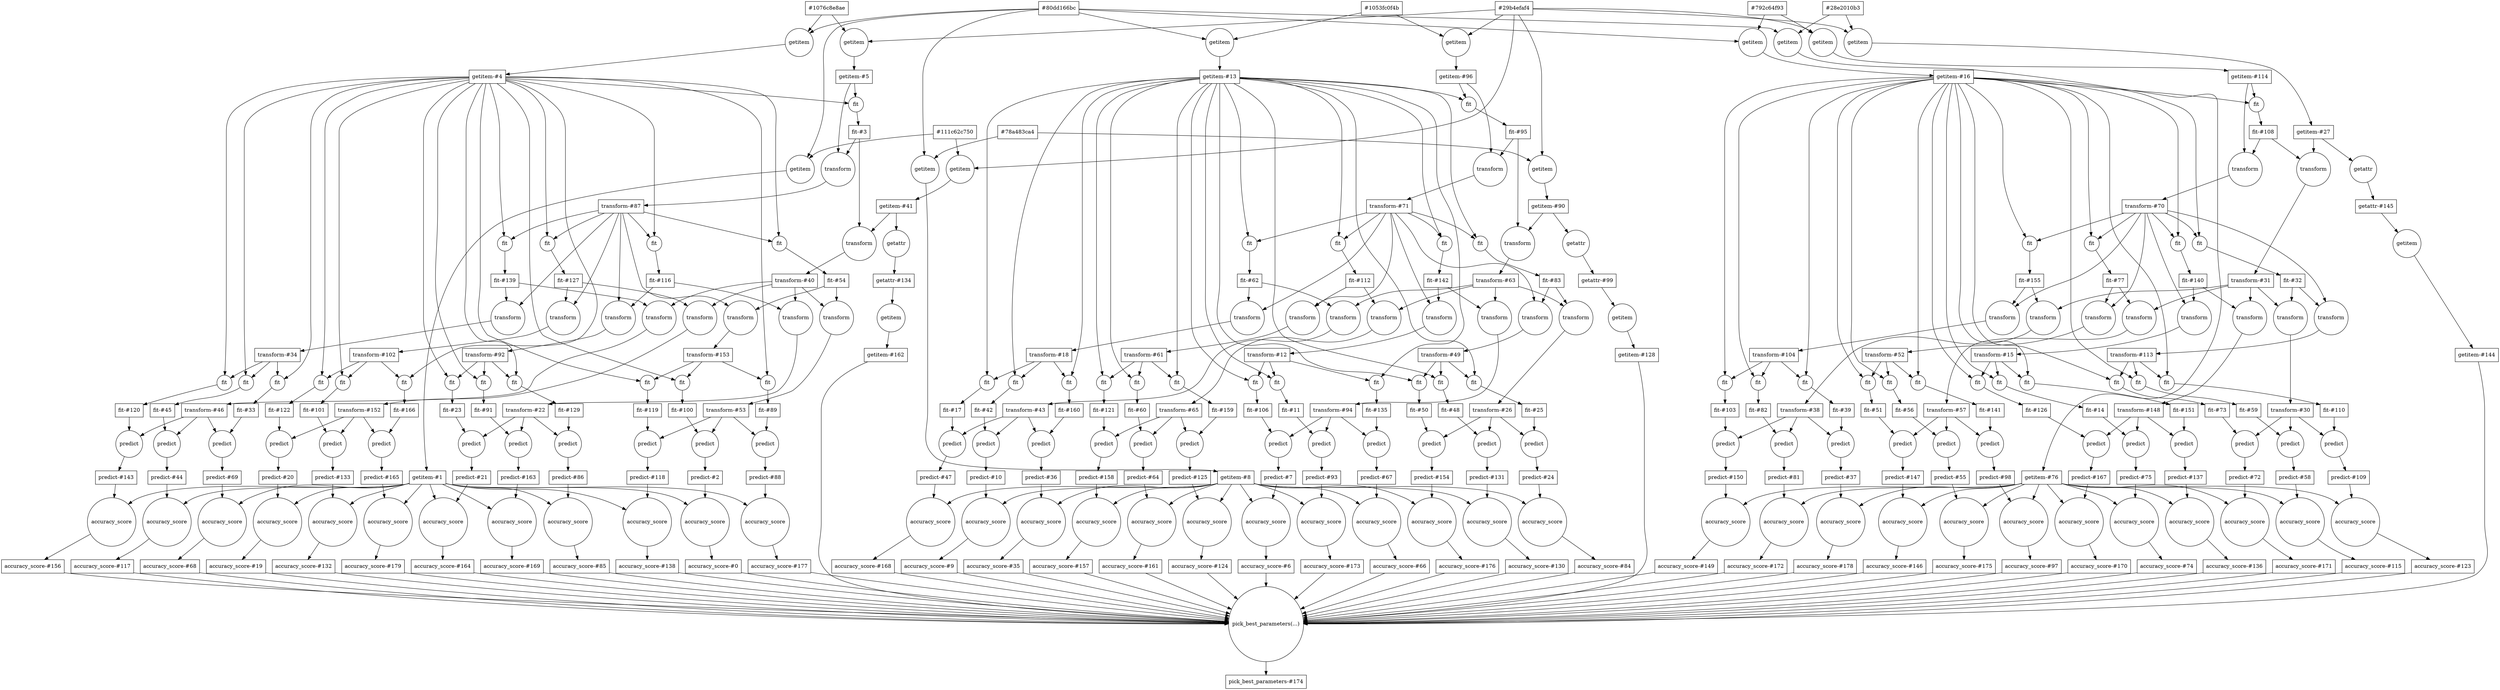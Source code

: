 digraph {
	graph [bb="0,0,5462.3,1833.4",
		rankdir=BU
	];
	node [label="\N"];
	6443761925652105220	 [height=0.5,
		label="accuracy_score-#0",
		pos="292.3,327.48",
		shape=box,
		width=1.6389];
	-583675444086707737	 [height=2.7984,
		label="pick_best_parameters(...)",
		pos="2695.3,172.74",
		shape=circle,
		width=2.7984];
	6443761925652105220 -> -583675444086707737	 [pos="e,2594.3,173.15 351.35,311.35 355.04,310.65 358.72,310.02 362.3,309.48 1210,182.94 2247.3,172.81 2584.1,173.13"];
	-8755560445798998973	 [height=1.8054,
		label=accuracy_score,
		pos="289.3,446.48",
		shape=circle,
		width=1.8054];
	-8755560445798998973 -> 6443761925652105220	 [pos="e,291.86,345.68 290.94,381.5 291.17,372.51 291.4,363.69 291.6,355.91"];
	3461923446018677060	 [height=0.5,
		label="getitem-#1",
		pos="979.3,565.47",
		shape=box,
		width=1.0556];
	3461923446018677060 -> -8755560445798998973	 [pos="e,333.94,493.89 941.06,550.1 937.46,549.09 933.83,548.18 930.3,547.47 806.53,522.55 480.16,559.26 363.3,511.47 356.01,508.49 348.93,\
504.48 342.22,499.92"];
	6912348766588925508	 [height=1.8054,
		label=accuracy_score,
		pos="1473.3,446.48",
		shape=circle,
		width=1.8054];
	3461923446018677060 -> 6912348766588925508	 [pos="e,1428.6,493.61 1017.5,549.75 1020.5,548.9 1023.4,548.12 1026.3,547.47 1188.8,510.86 1246.2,577.03 1399.3,511.47 1406.5,508.37 1413.6,\
504.29 1420.3,499.68"];
	-1203217528138162201	 [height=1.8054,
		label=accuracy_score,
		pos="881.3,446.48",
		shape=circle,
		width=1.8054];
	3461923446018677060 -> -1203217528138162201	 [pos="e,922.71,496.91 965.05,547.46 955.56,536.13 942.48,520.51 929.48,504.99"];
	5861146097669618640	 [height=1.8054,
		label=accuracy_score,
		pos="1325.3,446.48",
		shape=circle,
		width=1.8054];
	3461923446018677060 -> 5861146097669618640	 [pos="e,1279.9,493.41 1017.3,550.04 1020.3,549.1 1023.4,548.23 1026.3,547.47 1124.4,522.14 1159.5,554.22 1251.3,511.47 1258.3,508.19 1265.2,\
504.05 1271.8,499.45"];
	-6938799544766974602	 [height=1.8054,
		label=accuracy_score,
		pos="733.3,446.48",
		shape=circle,
		width=1.8054];
	3461923446018677060 -> -6938799544766974602	 [pos="e,779.63,492.7 941.11,551.02 937.47,549.79 933.82,548.59 930.3,547.47 876.05,530.13 857.32,538.72 807.3,511.47 800.59,507.81 793.95,\
503.47 787.57,498.78"];
	4072950297488390629	 [height=1.8054,
		label=accuracy_score,
		pos="1621.3,446.48",
		shape=circle,
		width=1.8054];
	3461923446018677060 -> 4072950297488390629	 [pos="e,1576.6,493.84 1017.5,549.67 1020.5,548.83 1023.4,548.08 1026.3,547.47 1139.9,523.5 1440,555.7 1547.3,511.47 1554.6,508.47 1561.7,\
504.45 1568.4,499.88"];
	-4206913061220259577	 [height=1.8054,
		label=accuracy_score,
		pos="141.3,446.48",
		shape=circle,
		width=1.8054];
	3461923446018677060 -> -4206913061220259577	 [pos="e,185.89,494 941.07,550.05 937.47,549.05 933.84,548.16 930.3,547.47 774.14,517.09 362.95,570.73 215.3,511.47 207.99,508.53 200.89,\
504.56 194.18,500.02"];
	-6991280281945290624	 [height=1.8054,
		label=accuracy_score,
		pos="585.3,446.48",
		shape=circle,
		width=1.8054];
	3461923446018677060 -> -6991280281945290624	 [pos="e,630.6,493.63 941.27,550.44 937.59,549.34 933.9,548.32 930.3,547.47 812.08,519.42 770.12,561.3 659.3,511.47 652.22,508.29 645.31,\
504.2 638.74,499.64"];
	8703573807021029027	 [height=1.8054,
		label=accuracy_score,
		pos="1029.3,446.48",
		shape=circle,
		width=1.8054];
	3461923446018677060 -> 8703573807021029027	 [pos="e,1004.1,506.51 986.57,547.46 990.27,538.81 995.03,527.66 1000,515.97"];
	-4475785709560833428	 [height=1.8054,
		label=accuracy_score,
		pos="1177.3,446.48",
		shape=circle,
		width=1.8054];
	3461923446018677060 -> -4475785709560833428	 [pos="e,1130.4,491.75 1017.5,549.64 1048.1,537.48 1088.4,520.81 1103.3,511.47 1109.8,507.42 1116.3,502.82 1122.6,497.98"];
	4493866794848727708	 [height=1.8054,
		label=accuracy_score,
		pos="1769.3,446.48",
		shape=circle,
		width=1.8054];
	3461923446018677060 -> 4493866794848727708	 [pos="e,1724.7,493.97 1017.5,549.62 1020.5,548.79 1023.4,548.06 1026.3,547.47 1172.2,517.83 1557.2,567.16 1695.3,511.47 1702.6,508.52 \
1709.7,504.54 1716.4,500"];
	7610611897558390586	 [height=1.8054,
		label=accuracy_score,
		pos="437.3,446.48",
		shape=circle,
		width=1.8054];
	3461923446018677060 -> 7610611897558390586	 [pos="e,482.02,493.7 941.04,550.19 937.44,549.15 933.83,548.22 930.3,547.47 747.49,508.54 683.5,584.15 511.3,511.47 504.04,508.41 496.98,\
504.35 490.29,499.76"];
	4937822523031587461	 [height=0.5,
		label="predict-#2",
		pos="286.3,565.47",
		shape=box,
		width=1];
	4937822523031587461 -> -8755560445798998973	 [pos="e,287.66,511.71 286.74,547.46 286.92,540.26 287.15,531.34 287.4,521.81"];
	1995240095611117575	 [height=0.5,
		label="fit-#3",
		pos="459.3,1486.3",
		shape=box,
		width=0.75];
	-8432505102038510237	 [height=1.2638,
		label=transform,
		pos="756.3,1187.8",
		shape=circle,
		width=1.2638];
	1995240095611117575 -> -8432505102038510237	 [pos="e,725.9,1221.9 477.63,1468.2 511.45,1436.6 585.74,1366.5 646.3,1305.3 670.92,1280.5 697.91,1251.9 718.99,1229.3"];
	-5119610639192656145	 [height=1.2638,
		label=transform,
		pos="441.3,1386.8",
		shape=circle,
		width=1.2638];
	1995240095611117575 -> -5119610639192656145	 [pos="e,449.44,1431.9 456.09,1467.9 454.7,1460.4 453.01,1451.2 451.26,1441.8"];
	-5424180646252060232	 [height=0.52356,
		label=fit,
		pos="463.3,1559.2",
		shape=circle,
		width=0.52356];
	-5424180646252060232 -> 1995240095611117575	 [pos="e,460.27,1504.5 462.29,1540.3 461.85,1532.5 461.33,1523.2 460.84,1514.5"];
	5852099484188758009	 [height=0.5,
		label="getitem-#4",
		pos="1074.3,1632",
		shape=box,
		width=1.0556];
	5852099484188758009 -> -5424180646252060232	 [pos="e,479.39,1569.5 1036,1629.3 924.47,1623.9 601.8,1606.2 500.3,1578 496.39,1576.9 492.4,1575.5 488.54,1573.8"];
	-4427222537302456783	 [height=0.52356,
		label=fit,
		pos="1049.3,816.51",
		shape=circle,
		width=0.52356];
	5852099484188758009 -> -4427222537302456783	 [pos="e,1062.9,829.69 1095.7,1613.9 1106.4,1604.4 1118.5,1591.7 1126.3,1578 1146.9,1541.8 1150.3,1529 1150.3,1487.3 1150.3,1487.3 1150.3,\
1487.3 1150.3,987.86 1150.3,925.68 1099.9,866.35 1070.3,836.86"];
	7109307377529238951	 [height=0.52356,
		label=fit,
		pos="1264.3,816.51",
		shape=circle,
		width=0.52356];
	5852099484188758009 -> 7109307377529238951	 [pos="e,1279.5,827.79 1112.4,1627.9 1186,1619.5 1340.3,1589.7 1340.3,1487.3 1340.3,1487.3 1340.3,1487.3 1340.3,987.86 1340.3,935.32 1344.9,\
917.77 1320.3,871.36 1312.5,856.69 1299.3,843.68 1287.6,834.12"];
	-6752731123104955607	 [height=0.52356,
		label=fit,
		pos="1609.3,816.51",
		shape=circle,
		width=0.52356];
	5852099484188758009 -> -6752731123104955607	 [pos="e,1609.8,835.41 1112.6,1629.1 1235.5,1621.8 1612.3,1590.9 1612.3,1487.3 1612.3,1487.3 1612.3,1487.3 1612.3,987.86 1612.3,937.68 \
1611,879.2 1610.1,845.46"];
	884779105717268820	 [height=0.52356,
		label=fit,
		pos="838.3,1187.8",
		shape=circle,
		width=0.52356];
	5852099484188758009 -> 884779105717268820	 [pos="e,839.67,1206.8 1036.1,1625.7 983.94,1617.7 894.33,1601 871.3,1578 841.77,1548.6 847.3,1529 847.3,1487.3 847.3,1487.3 847.3,1487.3 \
847.3,1385.8 847.3,1325.7 843.07,1255.3 840.41,1217.1"];
	-4462742218173180549	 [height=0.52356,
		label=fit,
		pos="931.3,816.51",
		shape=circle,
		width=0.52356];
	5852099484188758009 -> -4462742218173180549	 [pos="e,928.06,835.2 1074.3,1613.8 1074.3,1586.8 1074.3,1533 1074.3,1487.3 1074.3,1487.3 1074.3,1487.3 1074.3,1087.4 1074.3,1022.8 1096.8,\
992.81 1055.3,943.36 1021.2,902.66 975.04,948.41 941.3,907.36 927.26,890.27 925.65,864.78 927.04,845.3"];
	-4088219047952203516	 [height=0.52356,
		label=fit,
		pos="1454.3,816.51",
		shape=circle,
		width=0.52356];
	5852099484188758009 -> -4088219047952203516	 [pos="e,1454.3,835.42 1112.4,1628.7 1187.5,1623.4 1351.1,1608.7 1397.3,1578 1437,1551.7 1454.3,1534.9 1454.3,1487.3 1454.3,1487.3 1454.3,\
1487.3 1454.3,987.86 1454.3,937.69 1454.3,879.21 1454.3,845.46"];
	-3173672805714124761	 [height=0.52356,
		label=fit,
		pos="1331.3,816.51",
		shape=circle,
		width=0.52356];
	5852099484188758009 -> -3173672805714124761	 [pos="e,1343.5,830.94 1112.5,1631.9 1201.8,1631.8 1416.3,1617.9 1416.3,1487.3 1416.3,1487.3 1416.3,1487.3 1416.3,987.86 1416.3,928.95 \
1375.1,869.49 1350.1,838.81"];
	-4038724712488869112	 [height=0.52356,
		label=fit,
		pos="64.303,816.51",
		shape=circle,
		width=0.52356];
	5852099484188758009 -> -4038724712488869112	 [pos="e,50.791,830.28 1036.3,1628.6 983.83,1624.1 887.29,1611.6 812.3,1578 651.79,1506.3 651.14,1422.8 495.3,1341.3 360.78,1271 295.25,\
1321 171.3,1233.3 79.765,1168.6 52.723,1140.4 16.303,1034.4 -7.2467,965.8 -4.0974,938.87 22.303,871.36 27.113,859.06 35.687,847.27 \
43.84,837.88"];
	-4685385335852359668	 [height=0.52356,
		label=fit,
		pos="331.3,816.51",
		shape=circle,
		width=0.52356];
	5852099484188758009 -> -4685385335852359668	 [pos="e,350.19,818.72 1036.2,1614.9 991.47,1593.1 923.3,1549.6 923.3,1487.3 923.3,1487.3 923.3,1487.3 923.3,1286.3 923.3,1221.5 920.92,\
1203.5 899.3,1142.4 880.94,1090.4 863.65,1083.3 838.3,1034.4 817.74,994.63 822.12,979.16 795.3,943.36 791.69,938.54 719.77,873.89 \
714.3,871.36 651,842.09 438.25,824.87 360.27,819.41"];
	-5988518529903647046	 [height=0.52356,
		label=fit,
		pos="1188.3,816.51",
		shape=circle,
		width=0.52356];
	5852099484188758009 -> -5988518529903647046	 [pos="e,1188.3,835.42 1106.2,1613.9 1120.9,1604.8 1137.6,1592.5 1149.3,1578 1176.9,1543.9 1188.3,1531.2 1188.3,1487.3 1188.3,1487.3 1188.3,\
1487.3 1188.3,987.86 1188.3,937.69 1188.3,879.21 1188.3,845.46"];
	-3266604940038985576	 [height=0.52356,
		label=fit,
		pos="986.3,1187.8",
		shape=circle,
		width=0.52356];
	5852099484188758009 -> -3266604940038985576	 [pos="e,991.17,1206.1 1062.9,1613.7 1046.8,1587.5 1019.3,1535.7 1019.3,1487.3 1019.3,1487.3 1019.3,1487.3 1019.3,1385.8 1019.3,1324.3 \
1003.5,1253.5 993.74,1215.8"];
	-7495754199570380730	 [height=0.52356,
		label=fit,
		pos="1665.3,816.51",
		shape=circle,
		width=0.52356];
	5852099484188758009 -> -7495754199570380730	 [pos="e,1663.7,835.4 1112.3,1629.3 1208.8,1624.5 1461.1,1609.3 1538.3,1578 1599.6,1553.2 1656.3,1553.5 1656.3,1487.3 1656.3,1487.3 1656.3,\
1487.3 1656.3,987.86 1656.3,937.62 1660.3,879.16 1662.9,845.44"];
	8903109971114299335	 [height=0.52356,
		label=fit,
		pos="993.3,816.51",
		shape=circle,
		width=0.52356];
	5852099484188758009 -> 8903109971114299335	 [pos="e,1008.4,828.06 1082,1613.7 1093.1,1587.1 1112.3,1534.3 1112.3,1487.3 1112.3,1487.3 1112.3,1487.3 1112.3,1087.4 1112.3,987.96 1114,\
950.83 1054.3,871.36 1043.7,857.23 1028.9,844.05 1016.5,834.26"];
	-8540589715883885482	 [height=0.52356,
		label=fit,
		pos="636.3,1187.8",
		shape=circle,
		width=0.52356];
	5852099484188758009 -> -8540589715883885482	 [pos="e,650.97,1200 1036,1626.5 978.47,1619 873.62,1602.4 845.3,1578 812.42,1549.8 809.3,1530.7 809.3,1487.3 809.3,1487.3 809.3,1487.3 \
809.3,1385.8 809.3,1333.3 822.1,1310.4 789.3,1269.3 763.18,1236.7 739.17,1253.1 702.3,1233.3 687.41,1225.3 671.68,1214.8 659.32,\
1206"];
	-8866793104186415615	 [height=0.52356,
		label=fit,
		pos="256.3,816.51",
		shape=circle,
		width=0.52356];
	5852099484188758009 -> -8866793104186415615	 [pos="e,273.52,824.68 1036.1,1623.4 1006.7,1615.9 966.44,1602.1 938.3,1578 902.8,1547.7 885.3,1534 885.3,1487.3 885.3,1487.3 885.3,1487.3 \
885.3,1286.3 885.3,1221.8 888.82,1202.8 866.3,1142.4 846.26,1088.5 821.05,1085.7 795.3,1034.4 776.02,995.9 794.45,971.95 762.3,943.36 \
684.01,873.72 403.5,866.03 303.3,835.36 296.73,833.35 289.75,830.89 283.24,828.44"];
	2992154899811267452	 [height=0.52356,
		label=fit,
		pos="320.3,1187.8",
		shape=circle,
		width=0.52356];
	5852099484188758009 -> 2992154899811267452	 [pos="e,334.58,1200.7 1036,1629.7 919.67,1625.5 576.08,1610.2 538.3,1578 506.56,1551 514.3,1529 514.3,1487.3 514.3,1487.3 514.3,1487.3 \
514.3,1385.8 514.3,1364.3 507.95,1358.7 495.3,1341.3 483.67,1325.3 386.94,1244.2 342.49,1207.2"];
	2516407291976207052	 [height=0.5,
		label="getitem-#5",
		pos="463.3,1632",
		shape=box,
		width=1.0556];
	2516407291976207052 -> -5424180646252060232	 [pos="e,463.3,1578.2 463.3,1613.9 463.3,1606.2 463.3,1596.9 463.3,1588.3"];
	2516407291976207052 -> -5119610639192656145	 [pos="e,429.82,1431 452.48,1614 446.54,1603.9 439.54,1590.7 435.3,1578 419.7,1531.5 417.92,1517.1 423.3,1468.3 424.29,1459.4 425.86,1450.1 \
427.68,1441"];
	1207560869023159305	 [height=0.5,
		label="accuracy_score-#6",
		pos="2405.3,327.48",
		shape=box,
		width=1.6389];
	1207560869023159305 -> -583675444086707737	 [pos="e,2606.3,220.6 2437.7,309.41 2476.1,289.2 2541.7,254.62 2597.2,225.43"];
	8330383725308726318	 [height=1.8054,
		label=accuracy_score,
		pos="2399.3,446.48",
		shape=circle,
		width=1.8054];
	8330383725308726318 -> 1207560869023159305	 [pos="e,2404.4,345.68 2402.6,381.5 2403,372.51 2403.5,363.69 2403.9,355.91"];
	-1769287520625665895	 [height=0.5,
		label="predict-#7",
		pos="2447.3,565.47",
		shape=box,
		width=1];
	-1769287520625665895 -> 8330383725308726318	 [pos="e,2423.6,506.77 2440.3,547.46 2436.8,538.86 2432.3,527.79 2427.5,516.17"];
	3986569703436684605	 [height=0.5,
		label="getitem-#8",
		pos="2677.3,565.47",
		shape=box,
		width=1.0556];
	3986569703436684605 -> 8330383725308726318	 [pos="e,2445.1,492.62 2639.3,555.58 2584.4,542.6 2488,519.19 2473.3,511.47 2466.4,507.86 2459.7,503.5 2453.2,498.77"];
	-4606833038310951331	 [height=1.8054,
		label=accuracy_score,
		pos="2991.3,446.48",
		shape=circle,
		width=1.8054];
	3986569703436684605 -> -4606833038310951331	 [pos="e,2945.8,493.19 2715.4,550.12 2718.4,549.17 2721.4,548.27 2724.3,547.47 2808.5,524.56 2838.7,549.32 2917.3,511.47 2924.3,508.1 2931.2,\
503.9 2937.7,499.26"];
	-5840799182441665322	 [height=1.8054,
		label=accuracy_score,
		pos="3139.3,446.48",
		shape=circle,
		width=1.8054];
	3986569703436684605 -> -5840799182441665322	 [pos="e,3094.1,493.85 2715.6,549.78 2718.5,548.92 2721.4,548.13 2724.3,547.47 2872.8,513.3 2925.5,572.09 3065.3,511.47 3072.4,508.38 3079.4,\
504.36 3086,499.83"];
	-1287734340080148529	 [height=1.8054,
		label=accuracy_score,
		pos="2695.3,446.48",
		shape=circle,
		width=1.8054];
	3986569703436684605 -> -1287734340080148529	 [pos="e,2685.5,510.93 2679.9,547.46 2681.1,540.04 2682.5,530.8 2684,520.94"];
	-2760016381173155679	 [height=1.8054,
		label=accuracy_score,
		pos="2251.3,446.48",
		shape=circle,
		width=1.8054];
	3986569703436684605 -> -2760016381173155679	 [pos="e,2296.6,493.66 2639,554.94 2627.6,552.29 2615,549.56 2603.3,547.47 2480.7,525.5 2439,562.37 2325.3,511.47 2318.2,508.3 2311.3,504.22 \
2304.7,499.66"];
	-2601090633111121793	 [height=1.8054,
		label=accuracy_score,
		pos="3287.3,446.48",
		shape=circle,
		width=1.8054];
	3986569703436684605 -> -2601090633111121793	 [pos="e,3242.6,493.8 2715.5,549.68 2718.5,548.84 2721.4,548.09 2724.3,547.47 2830.9,524.73 3112.7,553.22 3213.3,511.47 3220.6,508.45 3227.7,\
504.42 3234.4,499.85"];
	-5119405673541291364	 [height=1.8054,
		label=accuracy_score,
		pos="2103.3,446.48",
		shape=circle,
		width=1.8054];
	3986569703436684605 -> -5119405673541291364	 [pos="e,2148,493.71 2639.1,554.61 2627.7,551.95 2615,549.3 2603.3,547.47 2509.4,532.8 2264.9,548.35 2177.3,511.47 2170,508.41 2163,504.36 \
2156.3,499.77"];
	6484368382887002847	 [height=1.8054,
		label=accuracy_score,
		pos="3435.3,446.48",
		shape=circle,
		width=1.8054];
	3986569703436684605 -> 6484368382887002847	 [pos="e,3390.7,493.95 2715.5,549.62 2718.5,548.8 2721.4,548.06 2724.3,547.47 2863.2,519.06 3229.9,564.68 3361.3,511.47 3368.6,508.51 3375.7,\
504.52 3382.4,499.98"];
	-5170795629263378041	 [height=1.8054,
		label=accuracy_score,
		pos="3583.3,446.48",
		shape=circle,
		width=1.8054];
	3986569703436684605 -> -5170795629263378041	 [pos="e,3538.7,494.04 2715.5,549.59 2718.5,548.77 2721.4,548.05 2724.3,547.47 2895.6,513.39 3347.1,576.15 3509.3,511.47 3516.6,508.55 \
3523.7,504.59 3530.4,500.05"];
	-5494749094793803002	 [height=1.8054,
		label=accuracy_score,
		pos="2843.3,446.48",
		shape=circle,
		width=1.8054];
	3986569703436684605 -> -5494749094793803002	 [pos="e,2795.4,491.18 2710.6,547.29 2728.5,537.56 2750.7,524.71 2769.3,511.47 2775.3,507.21 2781.4,502.56 2787.4,497.77"];
	-367516826014901741	 [height=1.8054,
		label=accuracy_score,
		pos="2547.3,446.48",
		shape=circle,
		width=1.8054];
	3986569703436684605 -> -367516826014901741	 [pos="e,2595.1,490.53 2658.4,547.46 2643.7,534.25 2622.6,515.23 2602.7,497.32"];
	4529665806365740529	 [height=1.8054,
		label=accuracy_score,
		pos="1955.3,446.48",
		shape=circle,
		width=1.8054];
	3986569703436684605 -> 4529665806365740529	 [pos="e,1999.9,493.9 2639.1,554.45 2627.7,551.78 2615,549.18 2603.3,547.47 2476.8,529.1 2147.6,559.8 2029.3,511.47 2022,508.49 2014.9,\
504.49 2008.2,499.93"];
	-728935987515170806	 [height=0.5,
		label="accuracy_score-#9",
		pos="2988.3,327.48",
		shape=box,
		width=1.6389];
	-728935987515170806 -> -583675444086707737	 [pos="e,2784.3,220.11 2955.5,309.41 2916.5,289.05 2849.4,254.09 2793.2,224.77"];
	-4606833038310951331 -> -728935987515170806	 [pos="e,2988.7,345.68 2989.7,381.5 2989.4,372.51 2989.2,363.69 2989,355.91"];
	1440213288609703463	 [height=0.5,
		label="predict-#10",
		pos="2991.3,565.47",
		shape=box,
		width=1.0972];
	1440213288609703463 -> -4606833038310951331	 [pos="e,2991.3,511.71 2991.3,547.46 2991.3,540.26 2991.3,531.34 2991.3,521.81"];
	7362003674506518030	 [height=0.5,
		label="fit-#11",
		pos="2679.3,743.66",
		shape=box,
		width=0.75];
	878153163122709619	 [height=0.97491,
		label=predict,
		pos="2569.3,654.57",
		shape=circle,
		width=0.97491];
	7362003674506518030 -> 878153163122709619	 [pos="e,2596.5,677.06 2657.6,725.46 2642.5,713.53 2622.1,697.37 2604.7,683.6"];
	-3881828228831788223	 [height=0.52356,
		label=fit,
		pos="2869.3,816.51",
		shape=circle,
		width=0.52356];
	-3881828228831788223 -> 7362003674506518030	 [pos="e,2706.5,753.21 2852.8,807.32 2846.2,804.14 2838.5,800.58 2831.3,797.66 2792.5,781.85 2747.1,766.4 2716.1,756.3"];
	-3679642525235456175	 [height=0.5,
		label="transform-#12",
		pos="2879.3,889.36",
		shape=box,
		width=1.3194];
	-3679642525235456175 -> -3881828228831788223	 [pos="e,2871.8,835.49 2876.9,871.21 2875.8,863.52 2874.5,854.26 2873.3,845.6"];
	7913661504468925912	 [height=0.52356,
		label=fit,
		pos="2803.3,816.51",
		shape=circle,
		width=0.52356];
	-3679642525235456175 -> 7913661504468925912	 [pos="e,2817,830.29 2860.9,871.21 2849.9,860.96 2835.9,847.9 2824.5,837.23"];
	4758416826586559472	 [height=0.52356,
		label=fit,
		pos="2925.3,816.51",
		shape=circle,
		width=0.52356];
	-3679642525235456175 -> 4758416826586559472	 [pos="e,2915.2,833.06 2890.4,871.21 2896.2,862.31 2903.4,851.28 2909.7,841.54"];
	-6104272461544847037	 [height=0.5,
		label="getitem-#13",
		pos="2896.3,1632",
		shape=box,
		width=1.1528];
	-6104272461544847037 -> -3881828228831788223	 [pos="e,2884.6,827.91 2910.2,1613.8 2917.7,1603.8 2926.5,1590.8 2932.3,1578 2949.6,1540.1 2956.3,1529 2956.3,1487.3 2956.3,1487.3 2956.3,\
1487.3 2956.3,1087.4 2956.3,990.9 2980.8,956.38 2935.3,871.36 2930.2,861.92 2909.8,845.94 2893,833.83"];
	-7900337641752412203	 [height=0.52356,
		label=fit,
		pos="3031.3,816.51",
		shape=circle,
		width=0.52356];
	-6104272461544847037 -> -7900337641752412203	 [pos="e,3031.4,835.51 2933.7,1613.9 2950.3,1605 2969.3,1592.8 2983.3,1578 3014.9,1544.8 3032.3,1533.2 3032.3,1487.3 3032.3,1487.3 3032.3,\
1487.3 3032.3,1087.4 3032.3,999.16 3031.8,894.75 3031.5,845.67"];
	732159042650519137	 [height=0.52356,
		label=fit,
		pos="2225.3,816.51",
		shape=circle,
		width=0.52356];
	-6104272461544847037 -> 732159042650519137	 [pos="e,2241.2,826.92 2854.7,1628.3 2764,1621.9 2551.2,1604.4 2484.3,1578 2420.1,1552.7 2358.3,1556.3 2358.3,1487.3 2358.3,1487.3 2358.3,\
1487.3 2358.3,1286.3 2358.3,1221.8 2349.7,1206.1 2339.3,1142.4 2331.4,1094.1 2327.5,1082.4 2318.3,1034.4 2304.4,961.94 2324.1,935.29 \
2287.3,871.36 2278.2,855.54 2262.7,842.09 2249.5,832.58"];
	8376399777574242114	 [height=0.52356,
		label=fit,
		pos="2164.3,816.51",
		shape=circle,
		width=0.52356];
	-6104272461544847037 -> 8376399777574242114	 [pos="e,2161.7,835.38 2854.7,1630.2 2728.4,1627.2 2355.7,1615.4 2317.3,1578 2215.6,1478.9 2322.6,1060.5 2242.3,943.36 2223,915.15 2193.5,\
935.64 2174.3,907.36 2162.1,889.38 2160.2,864.54 2161,845.53"];
	9146543332999031845	 [height=0.52356,
		label=fit,
		pos="3459.3,816.51",
		shape=circle,
		width=0.52356];
	-6104272461544847037 -> 9146543332999031845	 [pos="e,3457.9,835.4 2938.1,1629.1 3034.3,1624 3269.1,1608.9 3341.3,1578 3399.6,1553.1 3451.3,1550.7 3451.3,1487.3 3451.3,1487.3 3451.3,\
1487.3 3451.3,987.86 3451.3,937.63 3454.8,879.17 3457.2,845.44"];
	-2367624578913315405	 [height=0.52356,
		label=fit,
		pos="2815.3,1187.8",
		shape=circle,
		width=0.52356];
	-6104272461544847037 -> -2367624578913315405	 [pos="e,2817,1206.8 2881.5,1613.8 2860.9,1588 2826.3,1537.3 2826.3,1487.3 2826.3,1487.3 2826.3,1487.3 2826.3,1385.8 2826.3,1325.7 2821.1,\
1255.3 2817.9,1217.1"];
	-6456143705658638355	 [height=0.52356,
		label=fit,
		pos="2197.3,1559.2",
		shape=circle,
		width=0.52356];
	-6104272461544847037 -> -6456143705658638355	 [pos="e,2215.2,1565.5 2854.5,1629.8 2753.2,1626.5 2487.1,1614.5 2268.3,1578 2253.9,1575.6 2238,1571.8 2225,1568.3"];
	5905472475604295450	 [height=0.52356,
		label=fit,
		pos="2871.3,1187.8",
		shape=circle,
		width=0.52356];
	-6104272461544847037 -> 5905472475604295450	 [pos="e,2871.9,1206.8 2892.2,1613.9 2886,1587.1 2875.3,1533.5 2875.3,1487.3 2875.3,1487.3 2875.3,1487.3 2875.3,1385.8 2875.3,1325.8 2873.4,\
1255.4 2872.2,1217.1"];
	-5701811190367425899	 [height=0.52356,
		label=fit,
		pos="3403.3,816.51",
		shape=circle,
		width=0.52356];
	-6104272461544847037 -> -5701811190367425899	 [pos="e,3404.7,835.4 2938,1628.4 3060.6,1619.5 3411.3,1585.4 3411.3,1487.3 3411.3,1487.3 3411.3,1487.3 3411.3,987.86 3411.3,937.63 3407.8,\
879.17 3405.4,845.44"];
	-6104272461544847037 -> 7913661504468925912	 [pos="e,2802.6,835.69 2900.6,1613.9 2907.1,1587.1 2918.3,1533.5 2918.3,1487.3 2918.3,1487.3 2918.3,1487.3 2918.3,1087.4 2918.3,1022.8 \
2937.5,995.43 2899.3,943.36 2877,912.89 2845.8,936.95 2822.3,907.36 2808.5,889.98 2804.1,864.93 2802.9,845.69"];
	9303901513145023	 [height=0.52356,
		label=fit,
		pos="3105.3,816.51",
		shape=circle,
		width=0.52356];
	-6104272461544847037 -> 9303901513145023	 [pos="e,3121.3,826.93 2938,1620.9 2963.2,1612.9 2994.3,1599.4 3015.3,1578 3040.2,1552.6 3035.9,1538.3 3046.3,1504.3 3125.1,1245.7 3137.2,\
1176.5 3163.3,907.36 3164.8,891.44 3169.7,886.03 3163.3,871.36 3156.4,855.5 3142.2,842.21 3129.6,832.81"];
	1977912781501065686	 [height=0.52356,
		label=fit,
		pos="2405.3,1187.8",
		shape=circle,
		width=0.52356];
	-6104272461544847037 -> 1977912781501065686	 [pos="e,2410.5,1206.1 2854.6,1626.9 2742.1,1614.7 2440.3,1573.8 2440.3,1487.3 2440.3,1487.3 2440.3,1487.3 2440.3,1385.8 2440.3,1324.2 \
2423.5,1253.5 2413.2,1215.8"];
	2678100961331249533	 [height=0.52356,
		label=fit,
		pos="2281.3,816.51",
		shape=circle,
		width=0.52356];
	-6104272461544847037 -> 2678100961331249533	 [pos="e,2300.3,817.17 2854.7,1627.8 2779,1619.3 2626.3,1589.6 2626.3,1487.3 2626.3,1487.3 2626.3,1487.3 2626.3,1186.8 2626.3,1159.7 2660,\
965.46 2644.3,943.36 2565.4,832.49 2381.7,818.41 2310.4,817.26"];
	6377343889198742720	 [height=0.52356,
		label=fit,
		pos="3259.3,816.51",
		shape=circle,
		width=0.52356];
	-6104272461544847037 -> 6377343889198742720	 [pos="e,3259.3,835.42 2937.9,1623.7 3033.3,1605.7 3259.3,1555.8 3259.3,1487.3 3259.3,1487.3 3259.3,1487.3 3259.3,987.86 3259.3,937.69 \
3259.3,879.21 3259.3,845.46"];
	-6104272461544847037 -> 4758416826586559472	 [pos="e,2935.8,832.44 2919.8,1613.9 2931.7,1604.4 2945.5,1591.7 2955.3,1578 2980.9,1542.4 2994.3,1531.2 2994.3,1487.3 2994.3,1487.3 2994.3,\
1487.3 2994.3,1087.4 2994.3,989.96 2994.4,961.42 2957.3,871.36 2953,860.95 2947,850.16 2941.3,840.99"];
	648559073859831106	 [height=0.52356,
		label=fit,
		pos="3161.3,816.51",
		shape=circle,
		width=0.52356];
	-6104272461544847037 -> 648559073859831106	 [pos="e,3168.4,834.14 2937.9,1625.4 2970,1619.1 3013.5,1605.7 3041.3,1578 3090.2,1529.3 3075.3,1498.4 3095.3,1432.3 3147.3,1260.1 3150.1,\
1213.2 3169.3,1034.4 3177,962.19 3191,943 3179.3,871.36 3177.8,862.13 3174.9,852.35 3171.9,843.69"];
	4857587345635475674	 [height=0.52356,
		label=fit,
		pos="2311.3,1187.8",
		shape=circle,
		width=0.52356];
	-6104272461544847037 -> 4857587345635475674	 [pos="e,2312.7,1206.8 2854.7,1629.7 2732.9,1625.6 2383,1610.9 2344.3,1578 2312.5,1551 2320.3,1529 2320.3,1487.3 2320.3,1487.3 2320.3,1487.3 \
2320.3,1385.8 2320.3,1325.7 2316.1,1255.3 2313.4,1217.1"];
	-1174328543860174832	 [height=0.5,
		label="fit-#14",
		pos="4391.3,743.66",
		shape=box,
		width=0.75];
	8283961446837820755	 [height=0.97491,
		label=predict,
		pos="4259.3,654.57",
		shape=circle,
		width=0.97491];
	-1174328543860174832 -> 8283961446837820755	 [pos="e,4288.5,674.86 4365.2,725.46 4345.7,712.59 4318.8,694.81 4296.9,680.4"];
	950845342336709519	 [height=0.52356,
		label=fit,
		pos="4501.3,816.51",
		shape=circle,
		width=0.52356];
	950845342336709519 -> -1174328543860174832	 [pos="e,4418.1,761.91 4485.5,805.36 4470.2,795.5 4446.4,780.17 4426.6,767.39"];
	1578222995160903449	 [height=0.5,
		label="transform-#15",
		pos="4564.3,889.36",
		shape=box,
		width=1.3194];
	1578222995160903449 -> 950845342336709519	 [pos="e,4513.5,831.19 4549.1,871.21 4540.3,861.42 4529.4,849.07 4520.1,838.68"];
	-824694839057188667	 [height=0.52356,
		label=fit,
		pos="4445.3,816.51",
		shape=circle,
		width=0.52356];
	1578222995160903449 -> -824694839057188667	 [pos="e,4460.9,827.63 4534.2,871.24 4516.4,861 4493.4,847.64 4473.3,835.36 4472,834.59 4470.8,833.8 4469.5,832.99"];
	3868234477634534277	 [height=0.52356,
		label=fit,
		pos="4613.3,816.51",
		shape=circle,
		width=0.52356];
	1578222995160903449 -> 3868234477634534277	 [pos="e,4602.9,832.58 4576.2,871.21 4582.5,862.09 4590.3,850.74 4597.2,840.83"];
	7735629687021769831	 [height=0.5,
		label="getitem-#16",
		pos="4621.3,1632",
		shape=box,
		width=1.1528];
	7735629687021769831 -> 950845342336709519	 [pos="e,4516.4,827.87 4625.1,1613.9 4630.6,1587 4640.3,1533.4 4640.3,1487.3 4640.3,1487.3 4640.3,1487.3 4640.3,987.86 4640.3,935.32 4653.4,\
912.14 4620.3,871.36 4592.9,837.6 4568,855.14 4529.3,835.36 4528,834.67 4526.6,833.94 4525.2,833.17"];
	3274138785310885365	 [height=0.52356,
		label=fit,
		pos="4930.3,816.51",
		shape=circle,
		width=0.52356];
	7735629687021769831 -> 3274138785310885365	 [pos="e,4932.7,835.38 4662.9,1631 4750.1,1628.5 4944.3,1609.2 4944.3,1487.3 4944.3,1487.3 4944.3,1487.3 4944.3,987.86 4944.3,937.52 4938.2,\
879.09 4934,845.4"];
	4443870923629617284	 [height=0.52356,
		label=fit,
		pos="4045.3,1187.8",
		shape=circle,
		width=0.52356];
	7735629687021769831 -> 4443870923629617284	 [pos="e,4046.7,1206.8 4579.5,1629.7 4458.9,1625.3 4116.3,1610.3 4078.3,1578 4046.5,1551 4054.3,1529 4054.3,1487.3 4054.3,1487.3 4054.3,\
1487.3 4054.3,1385.8 4054.3,1325.7 4050.1,1255.3 4047.4,1217.1"];
	-4973512436681006081	 [height=0.52356,
		label=fit,
		pos="4393.3,1187.8",
		shape=circle,
		width=0.52356];
	7735629687021769831 -> -4973512436681006081	 [pos="e,4402.6,1204.6 4579.4,1615 4531.7,1593.7 4460.3,1551.2 4460.3,1487.3 4460.3,1487.3 4460.3,1487.3 4460.3,1385.8 4460.3,1320.8 4427.2,\
1249.9 4407.5,1213.5"];
	2426740279310931980	 [height=0.52356,
		label=fit,
		pos="5135.3,816.51",
		shape=circle,
		width=0.52356];
	7735629687021769831 -> 2426740279310931980	 [pos="e,5136.2,835.41 4662.9,1628.5 4786.1,1619.8 5140.3,1586.2 5140.3,1487.3 5140.3,1487.3 5140.3,1487.3 5140.3,987.86 5140.3,937.67 \
5138.1,879.19 5136.6,845.45"];
	-836786933964722106	 [height=0.52356,
		label=fit,
		pos="4092.3,816.51",
		shape=circle,
		width=0.52356];
	7735629687021769831 -> -836786933964722106	 [pos="e,4092.3,835.42 4579.7,1628.5 4488.8,1622.4 4275.7,1605.6 4209.3,1578 4148.5,1552.8 4092.3,1553.1 4092.3,1487.3 4092.3,1487.3 4092.3,\
1487.3 4092.3,987.86 4092.3,937.69 4092.3,879.21 4092.3,845.46"];
	2962517605335195348	 [height=0.52356,
		label=fit,
		pos="5191.3,816.51",
		shape=circle,
		width=0.52356];
	7735629687021769831 -> 2962517605335195348	 [pos="e,5190.6,835.41 4663,1629 4759.8,1623.7 4996.9,1608.1 5070.3,1578 5131.2,1553.1 5187.3,1553.1 5187.3,1487.3 5187.3,1487.3 5187.3,\
1487.3 5187.3,987.86 5187.3,937.67 5189.1,879.2 5190.2,845.46"];
	7735629687021769831 -> -824694839057188667	 [pos="e,4453.1,833.71 4617.5,1613.9 4612,1587 4602.3,1533.4 4602.3,1487.3 4602.3,1487.3 4602.3,1487.3 4602.3,1087.4 4602.3,1022.8 4621.3,\
995.53 4583.3,943.36 4561.3,913.16 4535.8,931.57 4507.3,907.36 4486.1,889.32 4468.8,862.39 4457.9,842.71"];
	119116870897550135	 [height=0.52356,
		label=fit,
		pos="3981.3,1559.2",
		shape=circle,
		width=0.52356];
	7735629687021769831 -> 119116870897550135	 [pos="e,3998.9,1566.5 4579.7,1630.1 4483.7,1627.4 4239.9,1616.9 4040.3,1578 4029.8,1576 4018.5,1572.8 4008.6,1569.7"];
	-5659822938823428256	 [height=0.52356,
		label=fit,
		pos="4853.3,816.51",
		shape=circle,
		width=0.52356];
	7735629687021769831 -> -5659822938823428256	 [pos="e,4864.5,832.26 4663.1,1628.8 4742.2,1622 4906.3,1595 4906.3,1487.3 4906.3,1487.3 4906.3,1487.3 4906.3,987.86 4906.3,935.32 4904.8,\
920.53 4886.3,871.36 4882.3,860.74 4876.1,849.91 4870.2,840.77"];
	-3436189795527921244	 [height=0.52356,
		label=fit,
		pos="4186.3,1187.8",
		shape=circle,
		width=0.52356];
	7735629687021769831 -> -3436189795527921244	 [pos="e,4186.3,1206.8 4579.5,1628.9 4520.7,1624.7 4410.9,1612.5 4324.3,1578 4256.1,1550.9 4186.3,1560.7 4186.3,1487.3 4186.3,1487.3 4186.3,\
1487.3 4186.3,1385.8 4186.3,1325.8 4186.3,1255.4 4186.3,1217.1"];
	-2959601747433047003	 [height=0.52356,
		label=fit,
		pos="4557.3,816.51",
		shape=circle,
		width=0.52356];
	7735629687021769831 -> -2959601747433047003	 [pos="e,4572.9,827.76 4634,1613.6 4640.8,1603.6 4648.9,1590.6 4654.3,1578 4670.8,1539.8 4678.3,1529 4678.3,1487.3 4678.3,1487.3 4678.3,\
1487.3 4678.3,987.86 4678.3,934.99 4686.1,913.56 4654.3,871.36 4633.5,843.75 4615.2,852.67 4585.3,835.36 4584,834.62 4582.7,833.85 \
4581.4,833.06"];
	-6002319794389951914	 [height=0.52356,
		label=fit,
		pos="4171.3,816.51",
		shape=circle,
		width=0.52356];
	7735629687021769831 -> -6002319794389951914	 [pos="e,4188.3,825.06 4579.5,1628.6 4500.8,1621.6 4338.3,1594.2 4338.3,1487.3 4338.3,1487.3 4338.3,1487.3 4338.3,1186.8 4338.3,1078.5 \
4377.2,1040 4328.3,943.36 4300,887.41 4234.2,848.06 4197.4,829.53"];
	7735629687021769831 -> 3868234477634534277	 [pos="e,4630.7,824.6 4653.2,1613.9 4667.1,1604.9 4682.4,1592.7 4692.3,1578 4715.6,1543.5 4716.3,1529 4716.3,1487.3 4716.3,1487.3 4716.3,\
1487.3 4716.3,987.86 4716.3,934.99 4721.6,915.35 4692.3,871.36 4679.6,852.25 4657.5,838.06 4639.9,829.07"];
	-207736365995460776	 [height=0.52356,
		label=fit,
		pos="5003.3,816.51",
		shape=circle,
		width=0.52356];
	7735629687021769831 -> -207736365995460776	 [pos="e,4999.6,835.33 4662.9,1628 4736.1,1622 4884,1606.7 4926.3,1578 4965.5,1551.5 4982.3,1534.7 4982.3,1487.3 4982.3,1487.3 4982.3,1487.3 \
4982.3,987.86 4982.3,937.31 4991.5,878.95 4997.7,845.33"];
	4912967167246365826	 [height=0.52356,
		label=fit,
		pos="4506.3,1187.8",
		shape=circle,
		width=0.52356];
	7735629687021769831 -> 4912967167246365826	 [pos="e,4510.6,1206.4 4602.6,1614 4577.3,1588.9 4535.3,1539.4 4535.3,1487.3 4535.3,1487.3 4535.3,1487.3 4535.3,1385.8 4535.3,1324.7 4521.5,\
1254 4512.9,1216.2"];
	1599793016530158606	 [height=0.52356,
		label=fit,
		pos="4754.3,816.51",
		shape=circle,
		width=0.52356];
	7735629687021769831 -> 1599793016530158606	 [pos="e,4754.3,835.42 4662.8,1615.2 4681.2,1606.6 4701.8,1594.2 4716.3,1578 4745.4,1545.4 4754.3,1531 4754.3,1487.3 4754.3,1487.3 4754.3,\
1487.3 4754.3,987.86 4754.3,937.69 4754.3,879.21 4754.3,845.46"];
	-7660945746717751278	 [height=0.5,
		label="fit-#17",
		pos="2898.3,743.66",
		shape=box,
		width=0.75];
	7325951084504758235	 [height=0.97491,
		label=predict,
		pos="2898.3,654.57",
		shape=circle,
		width=0.97491];
	-7660945746717751278 -> 7325951084504758235	 [pos="e,2898.3,689.68 2898.3,725.46 2898.3,718.04 2898.3,708.98 2898.3,699.88"];
	-7900337641752412203 -> -7660945746717751278	 [pos="e,2925.4,759.08 3015,806.83 2995,796.18 2960.6,777.84 2934.3,763.83"];
	-1038719789760477208	 [height=0.5,
		label="transform-#18",
		pos="3107.3,889.36",
		shape=box,
		width=1.3194];
	-1038719789760477208 -> -7900337641752412203	 [pos="e,3045,830.29 3088.9,871.21 3077.9,860.96 3063.9,847.9 3052.5,837.23"];
	-1038719789760477208 -> 9303901513145023	 [pos="e,3105.8,835.49 3106.8,871.21 3106.6,863.52 3106.3,854.26 3106.1,845.6"];
	-1038719789760477208 -> 648559073859831106	 [pos="e,3150.2,832.11 3120.4,871.21 3127.5,861.87 3136.4,850.19 3144.1,840.11"];
	-1487015881937923565	 [height=0.5,
		label="accuracy_score-#19",
		pos="1474.3,327.48",
		shape=box,
		width=1.7361];
	-1487015881937923565 -> -583675444086707737	 [pos="e,2594.7,181.61 1536.9,311.06 1539.8,310.5 1542.6,309.97 1545.3,309.48 1923.9,242.06 2378.7,199.61 2584.5,182.46"];
	6912348766588925508 -> -1487015881937923565	 [pos="e,1474.2,345.55 1473.9,381.16 1473.9,372.21 1474,363.44 1474.1,355.71"];
	4783224731342544688	 [height=0.5,
		label="predict-#20",
		pos="1473.3,565.47",
		shape=box,
		width=1.0972];
	4783224731342544688 -> 6912348766588925508	 [pos="e,1473.3,511.71 1473.3,547.46 1473.3,540.26 1473.3,531.34 1473.3,521.81"];
	-8578302675635160044	 [height=0.5,
		label="predict-#21",
		pos="1075.3,565.47",
		shape=box,
		width=1.0972];
	-8578302675635160044 -> 8703573807021029027	 [pos="e,1052.8,507.29 1068.6,547.46 1065.3,539.04 1061.1,528.26 1056.6,516.92"];
	-3494858838415994253	 [height=0.97491,
		label=predict,
		pos="1075.3,654.57",
		shape=circle,
		width=0.97491];
	-3494858838415994253 -> -8578302675635160044	 [pos="e,1075.3,583.68 1075.3,619.14 1075.3,610.78 1075.3,601.94 1075.3,593.94"];
	-8121629656444777511	 [height=0.5,
		label="transform-#22",
		pos="1166.3,743.66",
		shape=box,
		width=1.3194];
	-8121629656444777511 -> -3494858838415994253	 [pos="e,1100.5,679.66 1148.3,725.46 1136.8,714.41 1121.5,699.75 1107.8,686.71"];
	-107459033858951520	 [height=0.97491,
		label=predict,
		pos="1177.3,654.57",
		shape=circle,
		width=0.97491];
	-8121629656444777511 -> -107459033858951520	 [pos="e,1173,689.68 1168.5,725.46 1169.4,718.04 1170.6,708.98 1171.7,699.88"];
	7661785669455611762	 [height=0.97491,
		label=predict,
		pos="1325.3,654.57",
		shape=circle,
		width=0.97491];
	-8121629656444777511 -> 7661785669455611762	 [pos="e,1294.8,672.3 1197.7,725.46 1223,711.6 1258.7,692.06 1285.9,677.16"];
	3134172924387133285	 [height=0.5,
		label="fit-#23",
		pos="1073.3,743.66",
		shape=box,
		width=0.75];
	3134172924387133285 -> -3494858838415994253	 [pos="e,1074.5,689.68 1073.7,725.46 1073.9,718.04 1074.1,708.98 1074.3,699.88"];
	7281101079322737685	 [height=0.5,
		label="predict-#24",
		pos="2251.3,565.47",
		shape=box,
		width=1.0972];
	7281101079322737685 -> -2760016381173155679	 [pos="e,2251.3,511.71 2251.3,547.46 2251.3,540.26 2251.3,531.34 2251.3,521.81"];
	-5834289396043435894	 [height=0.97491,
		label=predict,
		pos="2251.3,654.57",
		shape=circle,
		width=0.97491];
	-5834289396043435894 -> 7281101079322737685	 [pos="e,2251.3,583.68 2251.3,619.14 2251.3,610.78 2251.3,601.94 2251.3,593.94"];
	-6808218585085437654	 [height=0.5,
		label="fit-#25",
		pos="2277.3,743.66",
		shape=box,
		width=0.75];
	-6808218585085437654 -> -5834289396043435894	 [pos="e,2261.2,688.61 2272.2,725.46 2269.8,717.66 2267,708.05 2264.1,698.48"];
	-4134299012488511379	 [height=0.5,
		label="transform-#26",
		pos="2106.3,743.66",
		shape=box,
		width=1.3194];
	-4134299012488511379 -> -5834289396043435894	 [pos="e,2221.5,673.49 2135,725.46 2157.2,712.08 2188.3,693.39 2212.8,678.7"];
	1497585059973421997	 [height=0.97491,
		label=predict,
		pos="2013.3,654.57",
		shape=circle,
		width=0.97491];
	-4134299012488511379 -> 1497585059973421997	 [pos="e,2038.7,679.33 2087.9,725.46 2076,714.33 2060.2,699.53 2046.2,686.41"];
	2693755375955841451	 [height=0.97491,
		label=predict,
		pos="2106.3,654.57",
		shape=circle,
		width=0.97491];
	-4134299012488511379 -> 2693755375955841451	 [pos="e,2106.3,689.68 2106.3,725.46 2106.3,718.04 2106.3,708.98 2106.3,699.88"];
	-8584547190950612458	 [height=0.5,
		label="getitem-#27",
		pos="3549.3,1287.3",
		shape=box,
		width=1.1528];
	-3430580846768387587	 [height=1.2638,
		label=transform,
		pos="3908.3,1187.8",
		shape=circle,
		width=1.2638];
	-8584547190950612458 -> -3430580846768387587	 [pos="e,3864.6,1200.7 3590.8,1275.1 3656.1,1257.3 3782.8,1222.9 3854.8,1203.4"];
	-8871802417685275849	 [height=0.92075,
		label=getattr,
		pos="3549.3,1187.8",
		shape=circle,
		width=0.92075];
	-8584547190950612458 -> -8871802417685275849	 [pos="e,3549.3,1221.1 3549.3,1268.9 3549.3,1258.5 3549.3,1244.7 3549.3,1231.5"];
	8082734168134045881	 [height=1.0471,
		label=getitem,
		pos="3523.3,1386.8",
		shape=circle,
		width=1.0471];
	8082734168134045881 -> -8584547190950612458	 [pos="e,3544.7,1305.5 3532.8,1350.1 3535.9,1338.6 3539.3,1326 3542.1,1315.2"];
	4867521294021036780	 [height=0.5,
		label="#28e2010b3",
		pos="3530.3,1486.3",
		shape=box,
		width=1.1528];
	4867521294021036780 -> 8082734168134045881	 [pos="e,3525.9,1424.5 3529.1,1467.9 3528.4,1458.6 3527.5,1446.6 3526.7,1434.8"];
	1207905232981925936	 [height=1.0471,
		label=getitem,
		pos="3616.3,1386.8",
		shape=circle,
		width=1.0471];
	4867521294021036780 -> 1207905232981925936	 [pos="e,3591.6,1415.8 3545.7,1467.9 3556.5,1455.6 3571.5,1438.7 3584.8,1423.5"];
	-317192612069808666	 [height=0.5,
		label="#29b4efaf4",
		pos="2021.3,1815.4",
		shape=box,
		width=1.0833];
	-317192612069808666 -> 8082734168134045881	 [pos="e,3485.3,1387.5 2024.8,1797.2 2035.9,1747.6 2075.2,1603.9 2169.3,1540.3 2388.8,1392.1 3260.5,1386.5 3475.3,1387.4"];
	-3350908051624252856	 [height=1.0471,
		label=getitem,
		pos="1975.3,1386.8",
		shape=circle,
		width=1.0471];
	-317192612069808666 -> -3350908051624252856	 [pos="e,1982.4,1423.9 2017.3,1797.3 2010.3,1765.2 1996.3,1693.9 1996.3,1633 1996.3,1633 1996.3,1633 1996.3,1558.2 1996.3,1515.9 1989.9,\
1468.2 1984.1,1434"];
	7886672018140943098	 [height=1.0471,
		label=getitem,
		pos="743.3,1386.8",
		shape=circle,
		width=1.0471];
	-317192612069808666 -> 7886672018140943098	 [pos="e,752.63,1423.5 1982.1,1814.5 1821.3,1814.3 1212.3,1810.5 1027.3,1761.4 904.27,1728.8 771.3,1760.3 771.3,1633 771.3,1633 771.3,1633 \
771.3,1558.2 771.3,1515.5 762.65,1467.7 754.97,1433.6"];
	-7974393473039271965	 [height=1.0471,
		label=getitem,
		pos="3797.3,1723.7",
		shape=circle,
		width=1.0471];
	-317192612069808666 -> -7974393473039271965	 [pos="e,3759.4,1725.4 2060.5,1804.3 2072.3,1801.6 2085.2,1799 2097.3,1797.4 2429.5,1753.5 3508.1,1730.3 3749.2,1725.6"];
	8879912143297468283	 [height=1.0471,
		label=getitem,
		pos="705.3,1723.7",
		shape=circle,
		width=1.0471];
	-317192612069808666 -> 8879912143297468283	 [pos="e,733.65,1749.1 1982.2,1814.1 1781.9,1812.2 875.55,1801.7 757.3,1761.4 752.14,1759.7 747.03,1757.2 742.15,1754.4"];
	5810381236619312903	 [height=1.0471,
		label=getitem,
		pos="2202.3,1723.7",
		shape=circle,
		width=1.0471];
	-317192612069808666 -> 5810381236619312903	 [pos="e,2168.9,1741.3 2055.8,1797.3 2085.4,1782.7 2128.1,1761.5 2159.8,1745.8"];
	9051505905378604056	 [height=0.5,
		label="transform-#30",
		pos="3944.3,743.66",
		shape=box,
		width=1.3194];
	2903745615305151222	 [height=0.97491,
		label=predict,
		pos="3851.3,654.57",
		shape=circle,
		width=0.97491];
	9051505905378604056 -> 2903745615305151222	 [pos="e,3876.7,679.33 3925.9,725.46 3914,714.33 3898.2,699.53 3884.2,686.41"];
	-5007820636355734393	 [height=0.97491,
		label=predict,
		pos="4361.3,654.57",
		shape=circle,
		width=0.97491];
	9051505905378604056 -> -5007820636355734393	 [pos="e,4332.9,675.36 3991.9,730.51 3999.7,728.73 4007.7,727.05 4015.3,725.66 4142.2,702.61 4181.2,731.21 4303.3,689.66 4310.3,687.28 \
4317.4,684 4324.1,680.4"];
	-5407674957402669597	 [height=0.97491,
		label=predict,
		pos="3944.3,654.57",
		shape=circle,
		width=0.97491];
	9051505905378604056 -> -5407674957402669597	 [pos="e,3944.3,689.68 3944.3,725.46 3944.3,718.04 3944.3,708.98 3944.3,699.88"];
	8271767091460581447	 [height=1.2638,
		label=transform,
		pos="3692.3,988.86",
		shape=circle,
		width=1.2638];
	8271767091460581447 -> 9051505905378604056	 [pos="e,3926.6,761.75 3724.7,956.56 3775.6,907.45 3873.2,813.3 3919.2,768.93"];
	-7282828951883213398	 [height=0.5,
		label="transform-#31",
		pos="3955.3,1088.4",
		shape=box,
		width=1.3194];
	-7282828951883213398 -> 8271767091460581447	 [pos="e,3725.3,1020.4 3907.8,1073 3904.6,1072.1 3901.4,1071.2 3898.3,1070.4 3831.7,1052.5 3809.2,1064.8 3747.3,1034.4 3742.7,1032.1 3738.1,\
1029.3 3733.6,1026.4"];
	-8542868751411292453	 [height=1.2638,
		label=transform,
		pos="3801.3,988.86",
		shape=circle,
		width=1.2638];
	-7282828951883213398 -> -8542868751411292453	 [pos="e,3835.5,1019.1 3919.6,1070.3 3900.3,1060.6 3876.4,1047.7 3856.3,1034.4 3852.1,1031.5 3847.8,1028.5 3843.5,1025.3"];
	-8884679167575585599	 [height=1.2638,
		label=transform,
		pos="4165.3,988.86",
		shape=circle,
		width=1.2638];
	-7282828951883213398 -> -8884679167575585599	 [pos="e,4124.7,1009.8 3994,1070.3 4017.1,1060.1 4046.9,1046.6 4073.3,1034.4 4087,1028 4101.8,1020.9 4115.4,1014.3"];
	-5797492250874670108	 [height=1.2638,
		label=transform,
		pos="4019.3,988.86",
		shape=circle,
		width=1.2638];
	-7282828951883213398 -> -5797492250874670108	 [pos="e,3994.7,1027.3 3966.7,1069.9 3973.1,1060.3 3981.2,1047.9 3989.2,1035.7"];
	5245770802961415251	 [height=0.5,
		label="fit-#32",
		pos="3862.3,1088.4",
		shape=box,
		width=0.75];
	5245770802961415251 -> 8271767091460581447	 [pos="e,3726.2,1019.5 3834.8,1077 3810.9,1067.4 3775.7,1052 3747.3,1034.4 3743,1031.7 3738.6,1028.7 3734.3,1025.6"];
	7415811079297444148	 [height=1.2638,
		label=transform,
		pos="3910.3,988.86",
		shape=circle,
		width=1.2638];
	5245770802961415251 -> 7415811079297444148	 [pos="e,3890.4,1030.2 3870.9,1069.9 3875.1,1061.3 3880.5,1050.4 3885.9,1039.4"];
	-6807196763435315682	 [height=0.5,
		label="fit-#33",
		pos="1001.3,743.66",
		shape=box,
		width=0.75];
	5802991299681086211	 [height=0.97491,
		label=predict,
		pos="920.3,654.57",
		shape=circle,
		width=0.97491];
	-6807196763435315682 -> 5802991299681086211	 [pos="e,943.95,680.99 985.3,725.46 975.53,714.95 962.7,701.16 951.03,688.61"];
	-4427222537302456783 -> -6807196763435315682	 [pos="e,1013,761.91 1039.1,800.49 1033.2,791.75 1025.6,780.51 1018.7,770.41"];
	-829519134138685029	 [height=0.5,
		label="transform-#34",
		pos="998.3,889.36",
		shape=box,
		width=1.3194];
	-829519134138685029 -> -4427222537302456783	 [pos="e,1038.5,832.58 1010.6,871.21 1017.2,862.09 1025.4,850.74 1032.5,840.83"];
	-829519134138685029 -> -4462742218173180549	 [pos="e,943.81,830.73 982.08,871.21 972.7,861.29 960.83,848.74 950.93,838.26"];
	-829519134138685029 -> 8903109971114299335	 [pos="e,994.57,835.49 997.09,871.21 996.55,863.52 995.9,854.26 995.29,845.6"];
	5499798074611366945	 [height=0.5,
		label="accuracy_score-#35",
		pos="3132.3,327.48",
		shape=box,
		width=1.7361];
	5499798074611366945 -> -583675444086707737	 [pos="e,2790.2,206.9 3083.4,309.41 3015.2,285.56 2889.7,241.68 2799.8,210.28"];
	-5840799182441665322 -> 5499798074611366945	 [pos="e,3133.3,345.68 3135.5,381.5 3134.9,372.51 3134.4,363.69 3133.9,355.91"];
	-8309078727797184686	 [height=0.5,
		label="predict-#36",
		pos="3139.3,565.47",
		shape=box,
		width=1.0972];
	-8309078727797184686 -> -5840799182441665322	 [pos="e,3139.3,511.71 3139.3,547.46 3139.3,540.26 3139.3,531.34 3139.3,521.81"];
	77081139730472483	 [height=0.5,
		label="predict-#37",
		pos="5097.3,565.47",
		shape=box,
		width=1.0972];
	-4476841690009081823	 [height=1.8054,
		label=accuracy_score,
		pos="5101.3,446.48",
		shape=circle,
		width=1.8054];
	77081139730472483 -> -4476841690009081823	 [pos="e,5099.1,511.45 5097.9,547.46 5098.1,540.22 5098.4,531.22 5098.8,521.62"];
	-318351961513915852	 [height=0.97491,
		label=predict,
		pos="5096.3,654.57",
		shape=circle,
		width=0.97491];
	-318351961513915852 -> 77081139730472483	 [pos="e,5097.1,583.68 5096.7,619.14 5096.8,610.78 5096.9,601.94 5097,593.94"];
	-618344711040461938	 [height=0.5,
		label="transform-#38",
		pos="5096.3,743.66",
		shape=box,
		width=1.3194];
	-618344711040461938 -> -318351961513915852	 [pos="e,5096.3,689.68 5096.3,725.46 5096.3,718.04 5096.3,708.98 5096.3,699.88"];
	2729812473649130345	 [height=0.97491,
		label=predict,
		pos="5276.3,654.57",
		shape=circle,
		width=0.97491];
	-618344711040461938 -> 2729812473649130345	 [pos="e,5249.7,678.13 5144.1,727.83 5170.9,718.59 5204.4,705.47 5232.3,689.66 5235.3,687.95 5238.4,686.03 5241.4,684.02"];
	7299726390733553308	 [height=0.97491,
		label=predict,
		pos="5188.3,654.57",
		shape=circle,
		width=0.97491];
	-618344711040461938 -> 7299726390733553308	 [pos="e,5163.2,679.33 5114.5,725.46 5126.2,714.33 5141.9,699.53 5155.7,686.41"];
	-4040104799118564441	 [height=0.5,
		label="fit-#39",
		pos="5003.3,743.66",
		shape=box,
		width=0.75];
	-4040104799118564441 -> -318351961513915852	 [pos="e,5070.9,679.33 5021.7,725.46 5033.6,714.33 5049.4,699.53 5063.4,686.41"];
	8658104319686437924	 [height=0.5,
		label="transform-#40",
		pos="521.3,1088.4",
		shape=box,
		width=1.3194];
	6746018811875953312	 [height=1.2638,
		label=transform,
		pos="179.3,988.86",
		shape=circle,
		width=1.2638];
	8658104319686437924 -> 6746018811875953312	 [pos="e,211.7,1021.1 473.53,1072.6 470.42,1071.8 467.33,1071 464.3,1070.4 362.95,1047.5 328.1,1076.9 233.3,1034.4 228.83,1032.3 224.42,\
1029.9 220.17,1027.1"];
	-1823919803644143804	 [height=1.2638,
		label=transform,
		pos="490.3,988.86",
		shape=circle,
		width=1.2638];
	8658104319686437924 -> -1823919803644143804	 [pos="e,503.92,1032.7 515.76,1069.9 513.25,1062 510.14,1052.3 506.97,1042.3"];
	-4803279908556046250	 [height=1.2638,
		label=transform,
		pos="892.3,988.86",
		shape=circle,
		width=1.2638];
	8658104319686437924 -> -4803279908556046250	 [pos="e,850.01,1006 569.11,1072.7 572.21,1071.9 575.3,1071.1 578.3,1070.4 659.21,1050.4 681.81,1055.9 762.3,1034.4 788.43,1027.4 816.91,\
1017.8 840.54,1009.4"];
	4998169641493918238	 [height=1.2638,
		label=transform,
		pos="599.3,988.86",
		shape=circle,
		width=1.2638];
	8658104319686437924 -> 4998169641493918238	 [pos="e,571.26,1024.9 535.25,1069.9 543.52,1059.6 554.4,1046 564.85,1032.9"];
	-8432505102038510237 -> 8658104319686437924	 [pos="e,569.09,1105.8 715.93,1166.3 700,1158.5 681.44,1149.7 664.3,1142.4 636.43,1130.5 604.89,1118.6 578.55,1109.2"];
	6633169423071645349	 [height=0.5,
		label="getitem-#41",
		pos="739.3,1287.3",
		shape=box,
		width=1.1528];
	6633169423071645349 -> -8432505102038510237	 [pos="e,748.62,1232.9 742.34,1268.9 743.65,1261.4 745.25,1252.2 746.9,1242.8"];
	-3957751853049211046	 [height=0.92075,
		label=getattr,
		pos="463.3,1187.8",
		shape=circle,
		width=0.92075];
	6633169423071645349 -> -3957751853049211046	 [pos="e,494.53,1199.9 697.68,1271.6 645.34,1253.2 556.04,1221.6 504.09,1203.3"];
	6733567983280993752	 [height=0.97491,
		label=predict,
		pos="2991.3,654.57",
		shape=circle,
		width=0.97491];
	6733567983280993752 -> 1440213288609703463	 [pos="e,2991.3,583.68 2991.3,619.14 2991.3,610.78 2991.3,601.94 2991.3,593.94"];
	1564813291870489888	 [height=0.5,
		label="fit-#42",
		pos="3084.3,743.66",
		shape=box,
		width=0.75];
	1564813291870489888 -> 6733567983280993752	 [pos="e,3016.7,679.33 3065.9,725.46 3054,714.33 3038.2,699.53 3024.2,686.41"];
	-8019849806624932795	 [height=0.5,
		label="transform-#43",
		pos="2991.3,743.66",
		shape=box,
		width=1.3194];
	-8019849806624932795 -> 6733567983280993752	 [pos="e,2991.3,689.68 2991.3,725.46 2991.3,718.04 2991.3,708.98 2991.3,699.88"];
	-8019849806624932795 -> 7325951084504758235	 [pos="e,2923.7,679.33 2972.9,725.46 2961,714.33 2945.2,699.53 2931.2,686.41"];
	-6273561405814010091	 [height=0.97491,
		label=predict,
		pos="3139.3,654.57",
		shape=circle,
		width=0.97491];
	-8019849806624932795 -> -6273561405814010091	 [pos="e,3109.4,673.19 3020.5,725.46 3043.4,711.99 3075.5,693.14 3100.5,678.41"];
	5186496831052256298	 [height=0.5,
		label="predict-#44",
		pos="760.3,565.47",
		shape=box,
		width=1.0972];
	5186496831052256298 -> -6938799544766974602	 [pos="e,747.71,509.89 756.38,547.46 754.6,539.77 752.38,530.12 750.01,519.87"];
	7930244893376117885	 [height=0.97491,
		label=predict,
		pos="832.3,654.57",
		shape=circle,
		width=0.97491];
	7930244893376117885 -> 5186496831052256298	 [pos="e,774.45,583.58 810.31,626.96 801.02,615.72 790.25,602.69 781.09,591.61"];
	-5638087568940745832	 [height=0.5,
		label="fit-#45",
		pos="929.3,743.66",
		shape=box,
		width=0.75];
	-5638087568940745832 -> 7930244893376117885	 [pos="e,858.04,678.68 910.14,725.46 897.44,714.06 880.46,698.8 865.59,685.45"];
	-7911012868738766061	 [height=0.5,
		label="transform-#46",
		pos="836.3,743.66",
		shape=box,
		width=1.3194];
	-7911012868738766061 -> 7930244893376117885	 [pos="e,833.87,689.68 835.51,725.46 835.17,718.04 834.76,708.98 834.34,699.88"];
	-8314772099313425147	 [height=0.97491,
		label=predict,
		pos="740.3,654.57",
		shape=circle,
		width=0.97491];
	-7911012868738766061 -> -8314772099313425147	 [pos="e,766.14,679 817.34,725.46 804.87,714.14 788.21,699.03 773.57,685.75"];
	-7911012868738766061 -> 5802991299681086211	 [pos="e,896.43,680.33 852.9,725.46 863.29,714.68 877.01,700.46 889.35,687.66"];
	-625337499387869140	 [height=0.5,
		label="predict-#47",
		pos="2878.3,565.47",
		shape=box,
		width=1.0972];
	-625337499387869140 -> -5494749094793803002	 [pos="e,2861.7,508.85 2873.2,547.46 2870.8,539.42 2867.8,529.23 2864.5,518.44"];
	7325951084504758235 -> -625337499387869140	 [pos="e,2882.2,583.61 2890.6,620.14 2888.6,611.37 2886.5,602.02 2884.5,593.63"];
	3195709012123523118	 [height=0.5,
		label="fit-#48",
		pos="2203.3,743.66",
		shape=box,
		width=0.75];
	3195709012123523118 -> 2693755375955841451	 [pos="e,2132,678.68 2184.1,725.46 2171.4,714.06 2154.5,698.8 2139.6,685.45"];
	732159042650519137 -> 3195709012123523118	 [pos="e,2208.7,762.15 2220,798.36 2217.5,790.39 2214.5,780.71 2211.7,771.78"];
	3340377197831786774	 [height=0.5,
		label="transform-#49",
		pos="2231.3,889.36",
		shape=box,
		width=1.3194];
	3340377197831786774 -> 732159042650519137	 [pos="e,2226.8,835.49 2229.9,871.21 2229.2,863.52 2228.4,854.26 2227.7,845.6"];
	3340377197831786774 -> 8376399777574242114	 [pos="e,2176.8,830.73 2215.1,871.21 2205.7,861.29 2193.8,848.74 2183.9,838.26"];
	3340377197831786774 -> 2678100961331249533	 [pos="e,2270.7,832.58 2243.4,871.21 2249.8,862.09 2257.9,850.74 2264.8,840.83"];
	-7415411402850929315	 [height=0.5,
		label="fit-#50",
		pos="2013.3,743.66",
		shape=box,
		width=0.75];
	-7415411402850929315 -> 1497585059973421997	 [pos="e,2013.3,689.68 2013.3,725.46 2013.3,718.04 2013.3,708.98 2013.3,699.88"];
	8376399777574242114 -> -7415411402850929315	 [pos="e,2040.4,757.48 2147.5,807.68 2126.7,797.95 2089.9,780.73 2049.6,761.8"];
	6623294889885686834	 [height=0.5,
		label="fit-#51",
		pos="4930.3,743.66",
		shape=box,
		width=0.75];
	688451537607393762	 [height=0.97491,
		label=predict,
		pos="4930.3,654.57",
		shape=circle,
		width=0.97491];
	6623294889885686834 -> 688451537607393762	 [pos="e,4930.3,689.68 4930.3,725.46 4930.3,718.04 4930.3,708.98 4930.3,699.88"];
	3274138785310885365 -> 6623294889885686834	 [pos="e,4930.3,761.8 4930.3,797.63 4930.3,789.82 4930.3,780.49 4930.3,771.85"];
	-1729647401736358157	 [height=0.5,
		label="transform-#52",
		pos="4830.3,889.36",
		shape=box,
		width=1.3194];
	-1729647401736358157 -> 3274138785310885365	 [pos="e,4915.3,828.13 4854.5,871.21 4870.5,859.88 4891.4,845.11 4907.1,833.93"];
	-1729647401736358157 -> -5659822938823428256	 [pos="e,4847.6,835 4835.9,871.21 4838.5,863.24 4841.6,853.56 4844.5,844.63"];
	-1729647401736358157 -> 1599793016530158606	 [pos="e,4768,830.29 4811.9,871.21 4800.9,860.96 4786.9,847.9 4775.5,837.23"];
	-2920691952369082017	 [height=0.5,
		label="transform-#53",
		pos="160.3,743.66",
		shape=box,
		width=1.3194];
	-1288466414271180636	 [height=0.97491,
		label=predict,
		pos="323.3,654.57",
		shape=circle,
		width=0.97491];
	-2920691952369082017 -> -1288466414271180636	 [pos="e,296.57,677.91 205.37,725.6 228.18,716.22 255.92,703.66 279.3,689.66 282.3,687.87 285.32,685.91 288.31,683.86"];
	4649223937183898842	 [height=0.97491,
		label=predict,
		pos="235.3,654.57",
		shape=circle,
		width=0.97491];
	-2920691952369082017 -> 4649223937183898842	 [pos="e,212.83,681.67 175.12,725.46 183.95,715.21 195.46,701.84 206.04,689.55"];
	-3785690478602936829	 [height=0.97491,
		label=predict,
		pos="141.3,654.57",
		shape=circle,
		width=0.97491];
	-2920691952369082017 -> -3785690478602936829	 [pos="e,148.59,688.96 156.55,725.46 154.86,717.73 152.79,708.23 150.72,698.75"];
	6746018811875953312 -> -2920691952369082017	 [pos="e,161.63,761.7 175.82,943.25 171.9,893.15 165.68,813.43 162.43,771.88"];
	-8658578969514280485	 [height=0.5,
		label="fit-#54",
		pos="179.3,1088.4",
		shape=box,
		width=0.75];
	-8658578969514280485 -> 6746018811875953312	 [pos="e,179.3,1034.8 179.3,1069.9 179.3,1062.8 179.3,1054 179.3,1045"];
	9129473937550224910	 [height=1.2638,
		label=transform,
		pos="70.303,988.86",
		shape=circle,
		width=1.2638];
	-8658578969514280485 -> 9129473937550224910	 [pos="e,103.89,1019.9 160.07,1070.1 146.61,1058.1 128.11,1041.6 111.41,1026.6"];
	-898859799130952640	 [height=0.5,
		label="predict-#55",
		pos="4664.3,565.47",
		shape=box,
		width=1.0972];
	1317280263396269480	 [height=1.8054,
		label=accuracy_score,
		pos="4657.3,446.48",
		shape=circle,
		width=1.8054];
	-898859799130952640 -> 1317280263396269480	 [pos="e,4661.1,511.45 4663.3,547.46 4662.9,540.22 4662.3,531.22 4661.7,521.62"];
	2690101148365872095	 [height=0.97491,
		label=predict,
		pos="4664.3,654.57",
		shape=circle,
		width=0.97491];
	2690101148365872095 -> -898859799130952640	 [pos="e,4664.3,583.68 4664.3,619.14 4664.3,610.78 4664.3,601.94 4664.3,593.94"];
	3948210254588299753	 [height=0.5,
		label="fit-#56",
		pos="4664.3,743.66",
		shape=box,
		width=0.75];
	3948210254588299753 -> 2690101148365872095	 [pos="e,4664.3,689.68 4664.3,725.46 4664.3,718.04 4664.3,708.98 4664.3,699.88"];
	-2233511327364538957	 [height=0.5,
		label="transform-#57",
		pos="4757.3,743.66",
		shape=box,
		width=1.3194];
	-2233511327364538957 -> 2690101148365872095	 [pos="e,4689.7,679.33 4738.9,725.46 4727,714.33 4711.2,699.53 4697.2,686.41"];
	-8471355604354271717	 [height=0.97491,
		label=predict,
		pos="4805.3,654.57",
		shape=circle,
		width=0.97491];
	-2233511327364538957 -> -8471355604354271717	 [pos="e,4788.6,685.79 4766.8,725.46 4771.7,716.63 4777.8,705.48 4783.7,694.7"];
	-2233511327364538957 -> 688451537607393762	 [pos="e,4899.1,671.28 4791.5,725.46 4819.7,711.23 4859.9,691 4889.8,675.96"];
	-2114351085677236159	 [height=0.5,
		label="predict-#58",
		pos="3800.3,565.47",
		shape=box,
		width=1.0972];
	99278044350752904	 [height=1.8054,
		label=accuracy_score,
		pos="3769.3,446.48",
		shape=circle,
		width=1.8054];
	-2114351085677236159 -> 99278044350752904	 [pos="e,3785.7,509.37 3795.8,547.46 3793.7,539.6 3791.1,529.68 3788.3,519.16"];
	2903745615305151222 -> -2114351085677236159	 [pos="e,3810.3,583.54 3833.8,623.59 3827.8,613.45 3821.2,602.22 3815.5,592.41"];
	2101175992000540849	 [height=0.5,
		label="fit-#59",
		pos="3851.3,743.66",
		shape=box,
		width=0.75];
	2101175992000540849 -> 2903745615305151222	 [pos="e,3851.3,689.68 3851.3,725.46 3851.3,718.04 3851.3,708.98 3851.3,699.88"];
	2257958193438216258	 [height=0.5,
		label="fit-#60",
		pos="3511.3,743.66",
		shape=box,
		width=0.75];
	8794421069863729403	 [height=0.97491,
		label=predict,
		pos="3514.3,654.57",
		shape=circle,
		width=0.97491];
	2257958193438216258 -> 8794421069863729403	 [pos="e,3513.1,689.68 3511.9,725.46 3512.2,718.04 3512.5,708.98 3512.8,699.88"];
	9146543332999031845 -> 2257958193438216258	 [pos="e,3498.7,761.82 3470.1,800.83 3476.6,791.97 3485.1,780.42 3492.6,770.11"];
	-3712790421586431312	 [height=0.5,
		label="transform-#61",
		pos="3335.3,889.36",
		shape=box,
		width=1.3194];
	-3712790421586431312 -> 9146543332999031845	 [pos="e,3443.7,827.69 3367.6,871.19 3386.4,861.06 3410.4,847.81 3431.3,835.36 3432.6,834.61 3433.9,833.82 3435.2,833.03"];
	-3712790421586431312 -> -5701811190367425899	 [pos="e,3390.6,830.73 3351.8,871.21 3361.4,861.19 3373.6,848.49 3383.7,837.95"];
	-3712790421586431312 -> 6377343889198742720	 [pos="e,3273,830.29 3316.9,871.21 3305.9,860.96 3291.9,847.9 3280.5,837.23"];
	-4260508187473266022	 [height=1.2638,
		label=transform,
		pos="2372.3,988.86",
		shape=circle,
		width=1.2638];
	-4260508187473266022 -> -8019849806624932795	 [pos="e,2943.5,759.34 2406.3,958.31 2413,953.03 2420.2,947.81 2427.3,943.36 2555.1,862.92 2590.5,843.82 2734.3,797.66 2817.3,771.03 2844.5,\
781.77 2933.5,761.66"];
	-1714354471058898860	 [height=0.5,
		label="fit-#62",
		pos="2681.3,1088.4",
		shape=box,
		width=0.75];
	-1714354471058898860 -> -4260508187473266022	 [pos="e,2405.2,1020.6 2654,1085.9 2606,1082.3 2504.2,1070.8 2427.3,1034.4 2422.6,1032.1 2418,1029.5 2413.6,1026.5"];
	-2012175511284786441	 [height=1.2638,
		label=transform,
		pos="2736.3,988.86",
		shape=circle,
		width=1.2638];
	-1714354471058898860 -> -2012175511284786441	 [pos="e,2714.2,1029 2691.1,1069.9 2696.3,1060.8 2702.8,1049.3 2709.3,1037.7"];
	-6343453134605273659	 [height=0.5,
		label="transform-#63",
		pos="2188.3,1088.4",
		shape=box,
		width=1.3194];
	-6343453134605273659 -> -4260508187473266022	 [pos="e,2332.5,1011 2220.8,1070.1 2249.3,1055.1 2291.1,1032.9 2323.6,1015.7"];
	70197715916448306	 [height=1.2638,
		label=transform,
		pos="2079.3,988.86",
		shape=circle,
		width=1.2638];
	-6343453134605273659 -> 70197715916448306	 [pos="e,2112.9,1019.9 2169.1,1070.1 2155.6,1058.1 2137.1,1041.6 2120.4,1026.6"];
	5770804659117817474	 [height=1.2638,
		label=transform,
		pos="2481.3,988.86",
		shape=circle,
		width=1.2638];
	-6343453134605273659 -> 5770804659117817474	 [pos="e,2448.4,1020.5 2236,1083.2 2285.6,1077.5 2364.5,1064.2 2426.3,1034.4 2431,1032.1 2435.6,1029.4 2440,1026.4"];
	-6840493676236880899	 [height=1.2638,
		label=transform,
		pos="2188.3,988.86",
		shape=circle,
		width=1.2638];
	-6343453134605273659 -> -6840493676236880899	 [pos="e,2188.3,1034.8 2188.3,1069.9 2188.3,1062.8 2188.3,1054 2188.3,1045"];
	-3474706948740492212	 [height=0.5,
		label="predict-#64",
		pos="3557.3,565.47",
		shape=box,
		width=1.0972];
	-3474706948740492212 -> -5170795629263378041	 [pos="e,3569.4,510.15 3561.1,547.46 3562.8,539.82 3564.9,530.24 3567.2,520.06"];
	8794421069863729403 -> -3474706948740492212	 [pos="e,3548.8,583.64 3529.6,622.62 3534.4,612.89 3539.6,602.25 3544.3,592.87"];
	3634888762313153437	 [height=0.5,
		label="transform-#65",
		pos="3336.3,743.66",
		shape=box,
		width=1.3194];
	3634888762313153437 -> 8794421069863729403	 [pos="e,3487.7,678.11 3384,727.51 3410.3,718.25 3443,705.21 3470.3,689.66 3473.3,687.94 3476.4,686.02 3479.4,684"];
	2306471125746102034	 [height=0.97491,
		label=predict,
		pos="3287.3,654.57",
		shape=circle,
		width=0.97491];
	3634888762313153437 -> 2306471125746102034	 [pos="e,3304.1,685.44 3326.6,725.46 3321.6,716.55 3315.3,705.29 3309.2,694.42"];
	-1567256471184349274	 [height=0.97491,
		label=predict,
		pos="3426.3,654.57",
		shape=circle,
		width=0.97491];
	3634888762313153437 -> -1567256471184349274	 [pos="e,3401.4,679.66 3354.1,725.46 3365.5,714.41 3380.6,699.75 3394.1,686.71"];
	-5008293568662652848	 [height=0.5,
		label="accuracy_score-#66",
		pos="2695.3,327.48",
		shape=box,
		width=1.7361];
	-5008293568662652848 -> -583675444086707737	 [pos="e,2695.3,273.61 2695.3,309.26 2695.3,302.18 2695.3,293.35 2695.3,283.62"];
	-1287734340080148529 -> -5008293568662652848	 [pos="e,2695.3,345.55 2695.3,381.16 2695.3,372.21 2695.3,363.44 2695.3,355.71"];
	4861418274885567242	 [height=0.5,
		label="predict-#67",
		pos="2773.3,565.47",
		shape=box,
		width=1.0972];
	4861418274885567242 -> -1287734340080148529	 [pos="e,2731,501.04 2762,547.46 2755.2,537.28 2746.1,523.64 2736.8,509.72"];
	1025052941248587192	 [height=0.5,
		label="accuracy_score-#68",
		pos="888.3,327.48",
		shape=box,
		width=1.7361];
	1025052941248587192 -> -583675444086707737	 [pos="e,2594.4,176.22 951.02,311.07 954.15,310.49 957.26,309.96 960.3,309.48 1568.8,214.41 2308.4,184.68 2584.4,176.51"];
	-1203217528138162201 -> 1025052941248587192	 [pos="e,887.27,345.68 885.13,381.5 885.67,372.51 886.2,363.69 886.66,355.91"];
	-1898459157467488316	 [height=0.5,
		label="predict-#69",
		pos="882.3,565.47",
		shape=box,
		width=1.0972];
	-1898459157467488316 -> -1203217528138162201	 [pos="e,881.85,511.71 882.16,547.46 882.1,540.26 882.02,531.34 881.94,521.81"];
	4443870923629617284 -> 5245770802961415251	 [pos="e,3889.5,1103.7 4029.1,1178.1 4012.4,1169.1 3985.5,1154.7 3962.3,1142.4 3941.1,1131.1 3917.4,1118.5 3898.4,1108.4"];
	5891343035325193110	 [height=0.5,
		label="transform-#70",
		pos="4262.3,1287.3",
		shape=box,
		width=1.3194];
	5891343035325193110 -> 4443870923629617284	 [pos="e,4062.3,1196.5 4224,1269.1 4180.2,1249.5 4109.7,1217.8 4071.7,1200.7"];
	5891343035325193110 -> -4973512436681006081	 [pos="e,4378.5,1199.8 4285.4,1269.1 4309.4,1251.3 4346.5,1223.6 4370.4,1205.9"];
	2635867900642362660	 [height=1.2638,
		label=transform,
		pos="4420.3,988.86",
		shape=circle,
		width=1.2638];
	5891343035325193110 -> 2635867900642362660	 [pos="e,4434.7,1032.2 4310,1284.1 4346.7,1279.7 4395.2,1267.2 4421.3,1233.3 4463.2,1178.9 4451.5,1095.6 4437.4,1041.9"];
	-7204615849113730466	 [height=1.2638,
		label=transform,
		pos="4274.3,988.86",
		shape=circle,
		width=1.2638];
	5891343035325193110 -> -7204615849113730466	 [pos="e,4272.5,1034.5 4263,1269.1 4264.7,1226.2 4269.3,1113.1 4272.1,1044.7"];
	5891343035325193110 -> 7415811079297444148	 [pos="e,3943,1021 4261.2,1269.3 4257.9,1223.2 4246.4,1097.6 4217.3,1070.4 4134.8,992.93 4069,1079.6 3965.3,1034.4 3960.6,1032.3 3955.9,\
1029.7 3951.4,1026.8"];
	-4274910513601295070	 [height=1.2638,
		label=transform,
		pos="4529.3,988.86",
		shape=circle,
		width=1.2638];
	5891343035325193110 -> -4274910513601295070	 [pos="e,4545.5,1031.5 4310,1283.8 4379.9,1279 4505,1265.9 4534.3,1233.3 4580.7,1181.7 4565.5,1096.1 4548.7,1041.3"];
	5891343035325193110 -> -3436189795527921244	 [pos="e,4197.5,1203.3 4248.7,1268.9 4236.2,1252.8 4217.5,1228.8 4203.8,1211.3"];
	5891343035325193110 -> 4912967167246365826	 [pos="e,4495.1,1203.7 4309.9,1281 4352.2,1274.5 4414.6,1261 4462.3,1233.3 4472,1227.7 4481.1,1219.4 4488.4,1211.4"];
	-2367624578913315405 -> -1714354471058898860	 [pos="e,2704.8,1106.4 2800.5,1176 2779.5,1160.8 2740.6,1132.5 2712.9,1112.4"];
	7032685270518429561	 [height=0.5,
		label="transform-#71",
		pos="2550.3,1287.3",
		shape=box,
		width=1.3194];
	7032685270518429561 -> -2367624578913315405	 [pos="e,2807.1,1205.2 2598,1285 2647.8,1281.5 2726.1,1270.1 2782.3,1233.3 2789.9,1228.4 2796.5,1221 2801.6,1213.6"];
	5618726429846745135	 [height=1.2638,
		label=transform,
		pos="2845.3,988.86",
		shape=circle,
		width=1.2638];
	7032685270518429561 -> 5618726429846745135	 [pos="e,2825.3,1029.9 2598,1271.9 2621.4,1263.3 2649.1,1250.6 2670.3,1233.3 2737.4,1178.9 2791,1092.8 2820.5,1038.9"];
	7032685270518429561 -> 5905472475604295450	 [pos="e,2864.8,1205.7 2598,1282.4 2670.5,1275.6 2804,1259.9 2843.3,1233.3 2850.2,1228.7 2855.8,1221.7 2860,1214.6"];
	4538758474883627961	 [height=1.2638,
		label=transform,
		pos="1970.3,988.86",
		shape=circle,
		width=1.2638];
	7032685270518429561 -> 4538758474883627961	 [pos="e,1989.9,1030.1 2542.2,1269.3 2526.4,1238 2487.8,1171.6 2433.3,1142.4 2286.1,1063.4 2205.3,1187.5 2059.3,1106.4 2031.9,1091.1 2010.2,\
1063.5 1995.1,1039"];
	7032685270518429561 -> 1977912781501065686	 [pos="e,2414.4,1204.8 2502.6,1269.9 2481.5,1261.1 2457.3,1248.9 2438.3,1233.3 2431.5,1227.8 2425.4,1220.5 2420.3,1213.5"];
	-6393336671325267738	 [height=1.2638,
		label=transform,
		pos="2590.3,988.86",
		shape=circle,
		width=1.2638];
	7032685270518429561 -> -6393336671325267738	 [pos="e,2584.3,1034 2552.6,1269.1 2558.4,1226.1 2573.8,1112.5 2583,1044.1"];
	7032685270518429561 -> 4857587345635475674	 [pos="e,2325.7,1200.4 2502.6,1275.8 2467.1,1267 2417.8,1252.7 2377.3,1233.3 2362,1226.1 2346.3,1215.6 2334,1206.6"];
	7032685270518429561 -> -2012175511284786441	 [pos="e,2735.1,1034.6 2573.1,1269.3 2610.1,1240.3 2682.5,1177.6 2717.3,1106.4 2726.6,1087.4 2731.5,1064.8 2734,1044.6"];
	7892540178606480472	 [height=0.5,
		label="predict-#72",
		pos="4361.3,565.47",
		shape=box,
		width=1.0972];
	-3176922751780852929	 [height=1.8054,
		label=accuracy_score,
		pos="4361.3,446.48",
		shape=circle,
		width=1.8054];
	7892540178606480472 -> -3176922751780852929	 [pos="e,4361.3,511.71 4361.3,547.46 4361.3,540.26 4361.3,531.34 4361.3,521.81"];
	-5007820636355734393 -> 7892540178606480472	 [pos="e,4361.3,583.68 4361.3,619.14 4361.3,610.78 4361.3,601.94 4361.3,593.94"];
	-237188971154440126	 [height=0.5,
		label="fit-#73",
		pos="4481.3,743.66",
		shape=box,
		width=0.75];
	-237188971154440126 -> -5007820636355734393	 [pos="e,4389.6,676.11 4457.6,725.46 4440.6,713.11 4417.3,696.23 4397.9,682.15"];
	-1947677928600383396	 [height=0.5,
		label="accuracy_score-#74",
		pos="4212.3,327.48",
		shape=box,
		width=1.7361];
	-1947677928600383396 -> -583675444086707737	 [pos="e,2796.2,178.41 4149.6,311.13 4146.4,310.54 4143.3,309.98 4140.3,309.48 3646.7,228.42 3049.7,191.45 2806.5,178.94"];
	4297553514001888299	 [height=1.8054,
		label=accuracy_score,
		pos="4213.3,446.48",
		shape=circle,
		width=1.8054];
	4297553514001888299 -> -1947677928600383396	 [pos="e,4212.4,345.55 4212.8,381.16 4212.7,372.21 4212.6,363.44 4212.5,355.71"];
	5456281989297431028	 [height=0.5,
		label="predict-#75",
		pos="4239.3,565.47",
		shape=box,
		width=1.0972];
	5456281989297431028 -> 4297553514001888299	 [pos="e,4227.2,510.15 4235.5,547.46 4233.8,539.82 4231.7,530.24 4229.4,520.06"];
	-8378849936168350257	 [height=0.5,
		label="getitem-#76",
		pos="4460.3,565.47",
		shape=box,
		width=1.1528];
	-8378849936168350257 -> 4297553514001888299	 [pos="e,4259.6,492.68 4418.6,550.44 4415.5,549.42 4412.3,548.42 4409.3,547.47 4355.4,530.53 4336.9,538.57 4287.3,511.47 4280.6,507.81 \
4274,503.45 4267.6,498.77"];
	4756939500474586443	 [height=1.8054,
		label=accuracy_score,
		pos="4805.3,446.48",
		shape=circle,
		width=1.8054];
	-8378849936168350257 -> 4756939500474586443	 [pos="e,4759.9,493.38 4501.9,550.01 4505.1,549.09 4508.2,548.23 4511.3,547.47 4607.5,523.73 4641.6,553.46 4731.3,511.47 4738.3,508.18 \
4745.2,504.03 4751.8,499.42"];
	-8378849936168350257 -> 99278044350752904	 [pos="e,3813.9,493.89 4418.8,549.66 4415.6,548.82 4412.4,548.08 4409.3,547.47 4285.6,523.34 3960,559.18 3843.3,511.47 3836,508.49 3828.9,\
504.48 3822.2,499.92"];
	-6668772166075145442	 [height=1.8054,
		label=accuracy_score,
		pos="3917.3,446.48",
		shape=circle,
		width=1.8054];
	-8378849936168350257 -> -6668772166075145442	 [pos="e,3962,493.7 4418.8,549.74 4415.6,548.88 4412.4,548.11 4409.3,547.47 4226.7,509.73 4163.1,583.99 3991.3,511.47 3984,508.41 3977,\
504.35 3970.3,499.76"];
	7874830187900708495	 [height=1.8054,
		label=accuracy_score,
		pos="4509.3,446.48",
		shape=circle,
		width=1.8054];
	-8378849936168350257 -> 7874830187900708495	 [pos="e,4484.5,506.77 4467.4,547.46 4471,538.86 4475.7,527.79 4480.5,516.17"];
	3814297475039561038	 [height=1.8054,
		label=accuracy_score,
		pos="4953.3,446.48",
		shape=circle,
		width=1.8054];
	-8378849936168350257 -> 3814297475039561038	 [pos="e,4908.1,493.92 4501.8,549.78 4505,548.92 4508.2,548.13 4511.3,547.47 4672,513.27 4728.3,576.26 4879.3,511.47 4886.4,508.41 4893.4,\
504.4 4900,499.88"];
	-300142034403668238	 [height=1.8054,
		label=accuracy_score,
		pos="5249.3,446.48",
		shape=circle,
		width=1.8054];
	-8378849936168350257 -> -300142034403668238	 [pos="e,5204.7,493.97 4501.8,549.63 4505,548.8 4508.2,548.06 4511.3,547.47 4656.5,519.86 5038.3,566.77 5175.3,511.47 5182.6,508.52 5189.7,\
504.54 5196.4,499.99"];
	-7675036859823080689	 [height=1.8054,
		label=accuracy_score,
		pos="4065.3,446.48",
		shape=circle,
		width=1.8054];
	-8378849936168350257 -> -7675036859823080689	 [pos="e,4110.6,493.62 4418.7,549.9 4415.6,549.01 4412.4,548.19 4409.3,547.47 4291.4,520.21 4249.7,561.14 4139.3,511.47 4132.2,508.29 4125.3,\
504.2 4118.7,499.63"];
	-8378849936168350257 -> -3176922751780852929	 [pos="e,4402.9,496.65 4445.9,547.46 4436.2,535.97 4422.7,520.07 4409.4,504.34"];
	2858759483944447950	 [height=1.8054,
		label=accuracy_score,
		pos="5397.3,446.48",
		shape=circle,
		width=1.8054];
	-8378849936168350257 -> 2858759483944447950	 [pos="e,5352.7,494.06 4501.8,549.59 4505,548.77 4508.2,548.05 4511.3,547.47 4688.9,514.6 5155.5,578.24 5323.3,511.47 5330.6,508.56 5337.7,\
504.6 5344.4,500.06"];
	-8378849936168350257 -> 1317280263396269480	 [pos="e,4610.4,491.73 4502,550.15 4526.6,540.84 4557.8,527.46 4583.3,511.47 4589.8,507.41 4596.3,502.8 4602.6,497.96"];
	-8378849936168350257 -> -4476841690009081823	 [pos="e,5056.6,493.84 4501.8,549.68 4505,548.84 4508.2,548.09 4511.3,547.47 4624.1,525.12 4921,555.31 5027.3,511.47 5034.6,508.46 5041.7,\
504.44 5048.4,499.88"];
	3096014640835075680	 [height=0.5,
		label="fit-#77",
		pos="4393.3,1088.4",
		shape=box,
		width=0.75];
	3096014640835075680 -> 2635867900642362660	 [pos="e,4408.3,1033.1 4398.1,1069.9 4400.3,1062.2 4402.9,1052.7 4405.6,1042.9"];
	3096014640835075680 -> -5797492250874670108	 [pos="e,4058.6,1011.7 4366.3,1084.7 4315.4,1079.1 4202.1,1064.3 4111.3,1034.4 4096.8,1029.6 4081.6,1023 4067.9,1016.3"];
	-4973512436681006081 -> 3096014640835075680	 [pos="e,4393.3,1106.5 4393.3,1169 4393.3,1154.4 4393.3,1133.5 4393.3,1116.7"];
	-1413647482782714266	 [height=0.5,
		label="#78a483ca4",
		pos="2065.3,1486.3",
		shape=box,
		width=1.1389];
	-1413647482782714266 -> -3350908051624252856	 [pos="e,2000.4,1415.1 2049.2,1467.9 2037.6,1455.3 2021.4,1437.8 2007.2,1422.4"];
	1742289278036522274	 [height=1.0471,
		label=getitem,
		pos="2068.3,1386.8",
		shape=circle,
		width=1.0471];
	-1413647482782714266 -> 1742289278036522274	 [pos="e,2067.2,1424.9 2065.8,1467.9 2066.1,1458.7 2066.5,1446.8 2066.8,1435.1"];
	3679239219531652888	 [height=1.0471,
		label=getitem,
		pos="3890.3,1723.7",
		shape=circle,
		width=1.0471];
	3679239219531652888 -> 7735629687021769831	 [pos="e,4579.7,1638.1 3927.8,1718.1 4049,1703.3 4430.4,1656.5 4569.7,1639.4"];
	-4751009675615984383	 [height=0.5,
		label="#792c64f93",
		pos="3843.3,1815.4",
		shape=box,
		width=1.125];
	-4751009675615984383 -> 3679239219531652888	 [pos="e,3873.1,1757.6 3852.4,1797.1 3857,1788.4 3862.7,1777.3 3868.4,1766.5"];
	-4751009675615984383 -> -7974393473039271965	 [pos="e,3814.2,1757.6 3834.4,1797.1 3829.9,1788.4 3824.3,1777.3 3818.7,1766.5"];
	6012995626845964026	 [height=0.5,
		label="#80dd166bc",
		pos="2148.3,1815.4",
		shape=box,
		width=1.1528];
	6012995626845964026 -> 3679239219531652888	 [pos="e,3863.6,1750.7 2189.9,1802.2 2197.9,1800.2 2206.3,1798.5 2214.3,1797.4 2393.8,1772.7 3674,1823.2 3844.3,1761.4 3848,1760.1 3851.7,\
1758.3 3855.2,1756.2"];
	-7170347395619607421	 [height=1.0471,
		label=getitem,
		pos="1751.3,1386.8",
		shape=circle,
		width=1.0471];
	6012995626845964026 -> -7170347395619607421	 [pos="e,1776.5,1415 2132.2,1797.2 2072.8,1733.2 1864.1,1509.1 1783.5,1422.4"];
	6012995626845964026 -> 1742289278036522274	 [pos="e,2089.3,1418.4 2146.1,1797.2 2142.1,1765 2134.3,1693.5 2134.3,1633 2134.3,1633 2134.3,1633 2134.3,1558.2 2134.3,1517.4 2130,1506.4 \
2115.3,1468.3 2109.9,1454.2 2102.1,1439.7 2094.5,1426.9"];
	1740647686665782100	 [height=1.0471,
		label=getitem,
		pos="2295.3,1723.7",
		shape=circle,
		width=1.0471];
	6012995626845964026 -> 1740647686665782100	 [pos="e,2266.7,1748.9 2184.8,1797.4 2204.4,1787.7 2228.7,1774.8 2249.3,1761.4 2252.4,1759.4 2255.5,1757.2 2258.6,1755"];
	6012995626845964026 -> 1207905232981925936	 [pos="e,3612.5,1424.7 2190,1802.8 2198,1800.8 2206.4,1798.9 2214.3,1797.4 2367.3,1768.8 3605.3,1788.7 3605.3,1633 3605.3,1633 3605.3,1633 \
3605.3,1558.2 3605.3,1516.4 3608.6,1469 3611.6,1434.8"];
	-574987276412524482	 [height=1.0471,
		label=getitem,
		pos="1074.3,1723.7",
		shape=circle,
		width=1.0471];
	6012995626845964026 -> -574987276412524482	 [pos="e,1112,1725.6 2106.7,1804.3 2094.7,1801.7 2081.5,1799.2 2069.3,1797.4 1707.6,1745.6 1266.3,1729.8 1122.3,1725.9"];
	-7853132164666135066	 [height=0.5,
		label="predict-#81",
		pos="5360.3,565.47",
		shape=box,
		width=1.0972];
	-7853132164666135066 -> 2858759483944447950	 [pos="e,5378,508.59 5365.7,547.46 5368.2,539.37 5371.5,529.1 5374.9,518.25"];
	2729812473649130345 -> -7853132164666135066	 [pos="e,5343.8,583.61 5300.6,628.38 5312,616.59 5325.5,602.61 5336.7,590.91"];
	-7357162602102638397	 [height=0.5,
		label="fit-#82",
		pos="5272.3,743.66",
		shape=box,
		width=0.75];
	-7357162602102638397 -> 2729812473649130345	 [pos="e,5274.7,689.68 5273.1,725.46 5273.4,718.04 5273.9,708.98 5274.3,699.88"];
	70197715916448306 -> -4134299012488511379	 [pos="e,2104.4,761.74 2084.2,943.53 2089.8,893.48 2098.7,813.6 2103.3,771.94"];
	-3690248504738052475	 [height=0.5,
		label="fit-#83",
		pos="2095.3,1088.4",
		shape=box,
		width=0.75];
	-3690248504738052475 -> 70197715916448306	 [pos="e,2086.5,1033.9 2092.4,1069.9 2091.2,1062.4 2089.7,1053.3 2088.2,1043.8"];
	-3690248504738052475 -> 4538758474883627961	 [pos="e,2005.1,1018.3 2072.5,1070.4 2058.7,1060 2040.9,1046.6 2025.3,1034.4 2021.3,1031.2 2017.1,1027.9 2013,1024.6"];
	5789691672694868590	 [height=0.5,
		label="accuracy_score-#84",
		pos="2263.3,327.48",
		shape=box,
		width=1.7361];
	5789691672694868590 -> -583675444086707737	 [pos="e,2600.3,207.35 2311.6,309.41 2378.7,285.67 2502,242.1 2590.7,210.73"];
	-2760016381173155679 -> 5789691672694868590	 [pos="e,2261.5,345.68 2257.9,381.5 2258.8,372.41 2259.7,363.49 2260.5,355.64"];
	-6442289995260100497	 [height=0.5,
		label="accuracy_score-#85",
		pos="1331.3,327.48",
		shape=box,
		width=1.7361];
	-6442289995260100497 -> -583675444086707737	 [pos="e,2594.5,179.83 1393.9,311.02 1396.8,310.47 1399.6,309.95 1402.3,309.48 1836.4,235.05 2359.9,195.23 2584.4,180.49"];
	5861146097669618640 -> -6442289995260100497	 [pos="e,1330.4,345.68 1328.6,381.5 1329,372.51 1329.5,363.69 1329.9,355.91"];
	8109709226905343405	 [height=0.5,
		label="predict-#86",
		pos="1325.3,565.47",
		shape=box,
		width=1.0972];
	8109709226905343405 -> 5861146097669618640	 [pos="e,1325.3,511.71 1325.3,547.46 1325.3,540.26 1325.3,531.34 1325.3,521.81"];
	2575372617884724848	 [height=0.5,
		label="transform-#87",
		pos="590.3,1287.3",
		shape=box,
		width=1.3194];
	2575372617884724848 -> 884779105717268820	 [pos="e,831.64,1205.5 637.99,1276.8 698.38,1264.5 796.32,1243.4 810.3,1233.3 817.08,1228.5 822.59,1221.4 826.87,1214.3"];
	7942551394951944809	 [height=1.2638,
		label=transform,
		pos="1001.3,988.86",
		shape=circle,
		width=1.2638];
	2575372617884724848 -> 7942551394951944809	 [pos="e,967.41,1019.6 621.88,1269.2 636.34,1260.1 652.79,1247.8 664.3,1233.3 691.6,1199.1 671.64,1173.7 702.3,1142.4 785.27,1057.6 845.1,\
1096.2 946.3,1034.4 950.65,1031.7 955.02,1028.7 959.31,1025.6"];
	2575372617884724848 -> -3266604940038985576	 [pos="e,969.11,1196.3 637.93,1278.2 705.07,1266.5 824.07,1245.1 866.3,1233.3 899.07,1224.2 935.57,1210.1 959.62,1200.2"];
	2575372617884724848 -> 9129473937550224910	 [pos="e,91.056,1029.4 542.57,1285.5 481.7,1282.7 374.52,1272.1 292.3,1233.3 213.61,1196.2 200.18,1172.2 143.3,1106.4 125.41,1085.6 108.9,\
1060.1 96.118,1038.2"];
	5376728174532283452	 [height=1.2638,
		label=transform,
		pos="381.3,988.86",
		shape=circle,
		width=1.2638];
	2575372617884724848 -> 5376728174532283452	 [pos="e,374.87,1034.2 542.65,1272.6 494.22,1258.5 425.7,1237.9 421.3,1233.3 373.22,1183.5 369.9,1099.6 373.99,1044.5"];
	2575372617884724848 -> -8540589715883885482	 [pos="e,628.61,1205.2 598.53,1268.9 605.66,1253.8 616.07,1231.7 624.16,1214.6"];
	2575372617884724848 -> 2992154899811267452	 [pos="e,328.5,1205.2 542.66,1272.9 537.82,1271.7 532.97,1270.5 528.3,1269.3 451.08,1250.8 420.25,1276 353.3,1233.3 345.61,1228.4 339.09,\
1221.1 333.92,1213.7"];
	3867011398190224723	 [height=1.2638,
		label=transform,
		pos="708.3,988.86",
		shape=circle,
		width=1.2638];
	2575372617884724848 -> 3867011398190224723	 [pos="e,695.16,1032.6 588.33,1269 585.94,1240.5 584.78,1182.9 608.3,1142.4 621.69,1119.3 639.67,1127.2 656.3,1106.4 671.4,1087.4 683.08,\
1063.4 691.51,1042.2"];
	-5119610639192656145 -> 2575372617884724848	 [pos="e,564.12,1305.5 479.29,1361 502.84,1345.6 532.85,1325.9 555.73,1311"];
	6774237096006792819	 [height=0.5,
		label="predict-#88",
		pos="407.3,565.47",
		shape=box,
		width=1.0972];
	6774237096006792819 -> 7610611897558390586	 [pos="e,421.37,509.63 411.67,547.46 413.67,539.65 416.19,529.8 418.87,519.35"];
	-1288466414271180636 -> 6774237096006792819	 [pos="e,390.78,583.61 347.6,628.38 358.97,616.59 372.45,602.61 383.73,590.91"];
	3798580296779289739	 [height=0.5,
		label="fit-#89",
		pos="331.3,743.66",
		shape=box,
		width=0.75];
	3798580296779289739 -> -1288466414271180636	 [pos="e,326.44,689.68 329.72,725.46 329.04,718.04 328.21,708.98 327.37,699.88"];
	3872486728537473143	 [height=0.5,
		label="getitem-#90",
		pos="1827.3,1287.3",
		shape=box,
		width=1.1528];
	-346400539676350528	 [height=0.92075,
		label=getattr,
		pos="1827.3,1187.8",
		shape=circle,
		width=0.92075];
	3872486728537473143 -> -346400539676350528	 [pos="e,1827.3,1221.1 1827.3,1268.9 1827.3,1258.5 1827.3,1244.7 1827.3,1231.5"];
	-8250790731144441830	 [height=1.2638,
		label=transform,
		pos="2136.3,1187.8",
		shape=circle,
		width=1.2638];
	3872486728537473143 -> -8250790731144441830	 [pos="e,2093.1,1202.5 1869,1273.2 1924.5,1255.7 2022.6,1224.7 2083.3,1205.6"];
	-3350908051624252856 -> 3872486728537473143	 [pos="e,1853.3,1305.5 1944.3,1365.4 1920.2,1349.5 1886.7,1327.5 1861.8,1311.1"];
	8008137496023357560	 [height=0.5,
		label="fit-#91",
		pos="1259.3,743.66",
		shape=box,
		width=0.75];
	8008137496023357560 -> -107459033858951520	 [pos="e,1200.9,680.66 1243.1,725.46 1233,714.76 1219.8,700.68 1207.8,687.96"];
	7109307377529238951 -> 8008137496023357560	 [pos="e,1260.5,761.8 1263,797.63 1262.5,789.82 1261.8,780.49 1261.2,771.85"];
	-1680435560571254284	 [height=0.5,
		label="transform-#92",
		pos="1264.3,889.36",
		shape=box,
		width=1.3194];
	-1680435560571254284 -> 7109307377529238951	 [pos="e,1264.3,835.49 1264.3,871.21 1264.3,863.52 1264.3,854.26 1264.3,845.6"];
	-1680435560571254284 -> -3173672805714124761	 [pos="e,1318.8,830.73 1280.5,871.21 1289.9,861.29 1301.8,848.74 1311.7,838.26"];
	-1680435560571254284 -> -5988518529903647046	 [pos="e,1202,830.29 1245.9,871.21 1234.9,860.96 1220.9,847.9 1209.5,837.23"];
	-3040007642178987500	 [height=0.5,
		label="predict-#93",
		pos="2555.3,565.47",
		shape=box,
		width=1.0972];
	-3040007642178987500 -> -367516826014901741	 [pos="e,2551.7,511.45 2554.1,547.46 2553.6,540.22 2553,531.22 2552.4,521.62"];
	878153163122709619 -> -3040007642178987500	 [pos="e,2558.1,583.89 2563.9,619.64 2562.5,611.14 2561,602.12 2559.7,593.98"];
	-4075433421511607382	 [height=0.5,
		label="transform-#94",
		pos="2569.3,743.66",
		shape=box,
		width=1.3194];
	-4075433421511607382 -> 878153163122709619	 [pos="e,2569.3,689.68 2569.3,725.46 2569.3,718.04 2569.3,708.98 2569.3,699.88"];
	7050638609610281950	 [height=0.97491,
		label=predict,
		pos="2473.3,654.57",
		shape=circle,
		width=0.97491];
	-4075433421511607382 -> 7050638609610281950	 [pos="e,2499.1,679 2550.3,725.46 2537.9,714.14 2521.2,699.03 2506.6,685.75"];
	6420475604465069405	 [height=0.97491,
		label=predict,
		pos="2773.3,654.57",
		shape=circle,
		width=0.97491];
	-4075433421511607382 -> 6420475604465069405	 [pos="e,2741.1,669.31 2609.6,725.46 2644.8,710.41 2695.8,688.65 2731.5,673.42"];
	480687636553650810	 [height=0.5,
		label="fit-#95",
		pos="2189.3,1486.3",
		shape=box,
		width=0.75];
	8110288011467484094	 [height=1.2638,
		label=transform,
		pos="2209.3,1386.8",
		shape=circle,
		width=1.2638];
	480687636553650810 -> 8110288011467484094	 [pos="e,2200.3,1431.5 2192.9,1467.9 2194.4,1460.3 2196.3,1451 2198.3,1441.5"];
	480687636553650810 -> -8250790731144441830	 [pos="e,2133.4,1233.7 2175.3,1468.3 2168,1458.4 2159.7,1445.4 2155.3,1432.3 2134.4,1370.1 2131.8,1294.1 2133.1,1243.7"];
	-6456143705658638355 -> 480687636553650810	 [pos="e,2191.2,1504.5 2195.3,1540.3 2194.4,1532.5 2193.3,1523.2 2192.4,1514.5"];
	3213716236525885144	 [height=0.5,
		label="getitem-#96",
		pos="2204.3,1632",
		shape=box,
		width=1.1528];
	3213716236525885144 -> -6456143705658638355	 [pos="e,2199.1,1578.2 2202.6,1613.9 2201.8,1606.2 2200.9,1596.9 2200.1,1588.3"];
	3213716236525885144 -> 8110288011467484094	 [pos="e,2219.6,1431.2 2213,1613.9 2217.7,1603.7 2222.9,1590.5 2225.3,1578 2234,1532.3 2228.4,1479.5 2221.5,1441.2"];
	-797404986270036868	 [height=0.5,
		label="accuracy_score-#97",
		pos="4803.3,327.48",
		shape=box,
		width=1.7361];
	-797404986270036868 -> -583675444086707737	 [pos="e,2796.2,174.7 4740.5,311.18 4737.1,310.55 4733.6,309.98 4730.3,309.48 4002,201.12 3114.1,179.24 2806.5,174.84"];
	4756939500474586443 -> -797404986270036868	 [pos="e,4803.6,345.55 4804.2,381.16 4804.1,372.21 4803.9,363.44 4803.8,355.71"];
	294643575173421932	 [height=0.5,
		label="predict-#98",
		pos="4805.3,565.47",
		shape=box,
		width=1.0972];
	294643575173421932 -> 4756939500474586443	 [pos="e,4805.3,511.71 4805.3,547.46 4805.3,540.26 4805.3,531.34 4805.3,521.81"];
	5533576665877361791	 [height=0.5,
		label="getattr-#99",
		pos="1827.3,1088.4",
		shape=box,
		width=1.0556];
	5062816606623300975	 [height=1.0471,
		label=getitem,
		pos="1827.3,988.86",
		shape=circle,
		width=1.0471];
	5533576665877361791 -> 5062816606623300975	 [pos="e,1827.3,1026.9 1827.3,1069.9 1827.3,1060.7 1827.3,1048.9 1827.3,1037.1"];
	-346400539676350528 -> 5533576665877361791	 [pos="e,1827.3,1106.5 1827.3,1154.7 1827.3,1142.3 1827.3,1128.4 1827.3,1116.6"];
	4649223937183898842 -> 4937822523031587461	 [pos="e,276.31,583.54 252.85,623.59 258.79,613.45 265.37,602.22 271.11,592.41"];
	3114951986233192910	 [height=0.5,
		label="fit-#100",
		pos="256.3,743.66",
		shape=box,
		width=0.83333];
	3114951986233192910 -> 4649223937183898842	 [pos="e,243.36,688.96 252.15,725.46 250.29,717.73 248,708.23 245.72,698.75"];
	1699337579836776870	 [height=0.5,
		label="fit-#101",
		pos="1610.3,743.66",
		shape=box,
		width=0.83333];
	4553943233203658145	 [height=0.97491,
		label=predict,
		pos="1600.3,654.57",
		shape=circle,
		width=0.97491];
	1699337579836776870 -> 4553943233203658145	 [pos="e,1604.2,689.68 1608.3,725.46 1607.5,718.04 1606.4,708.98 1605.4,699.88"];
	-6752731123104955607 -> 1699337579836776870	 [pos="e,1610.1,761.8 1609.6,797.63 1609.7,789.82 1609.8,780.49 1609.9,771.85"];
	736948821082608870	 [height=0.5,
		label="transform-#102",
		pos="1533.3,889.36",
		shape=box,
		width=1.4028];
	736948821082608870 -> -6752731123104955607	 [pos="e,1595.6,830.29 1551.7,871.21 1562.7,860.96 1576.7,847.9 1588.2,837.23"];
	736948821082608870 -> -4088219047952203516	 [pos="e,1468.1,829.84 1514.2,871.21 1502.6,860.83 1487.8,847.56 1475.8,836.82"];
	736948821082608870 -> -7495754199570380730	 [pos="e,1650.1,827.6 1568.9,871.28 1589.2,861.28 1615,848.14 1637.3,835.36 1638.6,834.61 1640,833.83 1641.3,833.02"];
	179848366349212811	 [height=0.5,
		label="fit-#103",
		pos="5192.3,743.66",
		shape=box,
		width=0.83333];
	179848366349212811 -> 7299726390733553308	 [pos="e,5189.9,689.68 5191.5,725.46 5191.2,718.04 5190.8,708.98 5190.3,699.88"];
	2426740279310931980 -> 179848366349212811	 [pos="e,5178.6,761.73 5146.8,801.18 5154.1,792.18 5163.6,780.33 5172.1,769.8"];
	-2014619901830539971	 [height=0.5,
		label="transform-#104",
		pos="5061.3,889.36",
		shape=box,
		width=1.4028];
	-2014619901830539971 -> 2426740279310931980	 [pos="e,5122,830.29 5079.2,871.21 5089.9,860.96 5103.6,847.9 5114.7,837.23"];
	-2014619901830539971 -> 2962517605335195348	 [pos="e,5175.8,827.77 5096.2,871.2 5116.1,861.17 5141.4,848.03 5163.3,835.36 5164.6,834.62 5165.9,833.85 5167.2,833.07"];
	-2014619901830539971 -> -207736365995460776	 [pos="e,5014.9,831.65 5047.3,871.21 5039.4,861.65 5029.6,849.63 5021.2,839.4"];
	-408903053491266929	 [height=0.5,
		label="#1053fc0f4b",
		pos="2266.3,1815.4",
		shape=box,
		width=1.1944];
	-408903053491266929 -> 5810381236619312903	 [pos="e,2223.9,1755.1 2254,1797.1 2247.1,1787.5 2238.3,1775.2 2229.9,1763.5"];
	-408903053491266929 -> 1740647686665782100	 [pos="e,2284,1759.8 2271.9,1797.1 2274.5,1789.2 2277.6,1779.4 2280.8,1769.5"];
	7050638609610281950 -> -1769287520625665895	 [pos="e,2452.5,583.82 2463.5,620.64 2460.8,611.74 2458,602.2 2455.4,593.65"];
	5715550951783022119	 [height=0.5,
		label="fit-#106",
		pos="2473.3,743.66",
		shape=box,
		width=0.83333];
	5715550951783022119 -> 7050638609610281950	 [pos="e,2473.3,689.68 2473.3,725.46 2473.3,718.04 2473.3,708.98 2473.3,699.88"];
	694952031095935644	 [height=0.5,
		label="#1076c8e8ae",
		pos="890.3,1815.4",
		shape=box,
		width=1.2222];
	694952031095935644 -> 8879912143297468283	 [pos="e,734.77,1747.3 846.01,1799.7 819.56,1790.3 785.71,1776.8 757.3,1761.4 752.69,1758.9 747.99,1756.1 743.41,1753.1"];
	694952031095935644 -> -574987276412524482	 [pos="e,1040.6,1741.1 925.35,1797.3 955.52,1782.6 999.18,1761.3 1031.4,1745.6"];
	-3430580846768387587 -> -7282828951883213398	 [pos="e,3947.1,1106.4 3927.7,1146.6 3932.7,1136.2 3938,1125.2 3942.6,1115.7"];
	5395752644235494184	 [height=0.5,
		label="fit-#108",
		pos="3981.3,1486.3",
		shape=box,
		width=0.83333];
	5395752644235494184 -> -3430580846768387587	 [pos="e,3902.7,1233.4 3957.1,1468.2 3946,1459 3933.9,1446.5 3927.3,1432.3 3899.3,1372.3 3898.4,1294.9 3902,1243.6"];
	-4268077614614211015	 [height=1.2638,
		label=transform,
		pos="3981.3,1386.8",
		shape=circle,
		width=1.2638];
	5395752644235494184 -> -4268077614614211015	 [pos="e,3981.3,1432.7 3981.3,1467.9 3981.3,1460.7 3981.3,1452 3981.3,1443"];
	499221423392577700	 [height=0.5,
		label="predict-#109",
		pos="3931.3,565.47",
		shape=box,
		width=1.1944];
	499221423392577700 -> -6668772166075145442	 [pos="e,3924.9,511.19 3929.3,547.46 3928.4,540.09 3927.3,530.92 3926.1,521.13"];
	-5407674957402669597 -> 499221423392577700	 [pos="e,3933.9,583.89 3939.2,619.64 3938,611.14 3936.6,602.12 3935.4,593.98"];
	-6372769452536709727	 [height=0.5,
		label="fit-#110",
		pos="4054.3,743.66",
		shape=box,
		width=0.83333];
	-6372769452536709727 -> -5407674957402669597	 [pos="e,3971.5,677.06 4032.6,725.46 4017.5,713.53 3997.1,697.37 3979.7,683.6"];
	7886672018140943098 -> 6633169423071645349	 [pos="e,740,1305.4 741.79,1349 741.33,1337.9 740.84,1325.8 740.42,1315.5"];
	1831259816345005405	 [height=0.5,
		label="#111c62c750",
		pos="1745.3,1486.3",
		shape=box,
		width=1.2361];
	1831259816345005405 -> 7886672018140943098	 [pos="e,780.82,1391.5 1700.6,1481 1535.6,1464.9 960.83,1409 790.95,1392.5"];
	1831259816345005405 -> -7170347395619607421	 [pos="e,1749,1424.5 1746.4,1467.9 1746.9,1458.6 1747.7,1446.6 1748.4,1434.8"];
	5618726429846745135 -> -3712790421586431312	 [pos="e,3287.6,899.86 2890.1,978.95 2979.3,961.2 3179,921.46 3277.8,901.81"];
	8869609962996391109	 [height=0.5,
		label="fit-#112",
		pos="2845.3,1088.4",
		shape=box,
		width=0.83333];
	8869609962996391109 -> 5618726429846745135	 [pos="e,2845.3,1034.8 2845.3,1069.9 2845.3,1062.8 2845.3,1054 2845.3,1045"];
	8869609962996391109 -> 5770804659117817474	 [pos="e,2514.1,1020.8 2815.1,1083.1 2742.4,1072.6 2561.6,1045.8 2536.3,1034.4 2531.6,1032.2 2527,1029.6 2522.5,1026.7"];
	-836786933964722106 -> 2101175992000540849	 [pos="e,3878.6,758.19 4073.9,811.86 4039.1,804.73 3961.4,787.63 3888.4,761.73"];
	3067323527799367971	 [height=0.5,
		label="transform-#113",
		pos="4171.3,889.36",
		shape=box,
		width=1.4028];
	3067323527799367971 -> -836786933964722106	 [pos="e,4106.1,829.84 4152.2,871.21 4140.6,860.83 4125.8,847.56 4113.8,836.82"];
	3067323527799367971 -> -2959601747433047003	 [pos="e,4542.5,828.56 4221.9,887.48 4292.7,884.79 4424.7,874.41 4529.3,835.36 4530.7,834.83 4532.1,834.22 4533.6,833.56"];
	3067323527799367971 -> -6002319794389951914	 [pos="e,4171.3,835.49 4171.3,871.21 4171.3,863.52 4171.3,854.26 4171.3,845.6"];
	-1542044390451892572	 [height=0.5,
		label="getitem-#114",
		pos="3923.3,1632",
		shape=box,
		width=1.2361];
	-1542044390451892572 -> 119116870897550135	 [pos="e,3969.7,1574.3 3937.3,1613.9 3945.2,1604.3 3955,1592.3 3963.4,1582.1"];
	-1542044390451892572 -> -4268077614614211015	 [pos="e,3959.1,1426.9 3923.4,1613.6 3924.1,1583.3 3927.3,1519.7 3942.3,1468.3 3945.4,1457.6 3949.9,1446.5 3954.7,1436.2"];
	-7974393473039271965 -> -1542044390451892572	 [pos="e,3896.2,1650.1 3826.2,1699 3831.8,1694.6 3837.7,1690.1 3843.3,1686 3857.6,1675.6 3873.8,1664.8 3887.8,1655.6"];
	-1559504493909699913	 [height=0.5,
		label="accuracy_score-#115",
		pos="3768.3,327.48",
		shape=box,
		width=1.8194];
	-1559504493909699913 -> -583675444086707737	 [pos="e,2795.4,184.96 3702.5,312.09 3697.7,311.17 3692.9,310.29 3688.3,309.48 3369.3,253.86 2989.3,207.37 2805.6,186.13"];
	99278044350752904 -> -1559504493909699913	 [pos="e,3768.4,345.55 3768.8,381.16 3768.7,372.21 3768.6,363.44 3768.5,355.71"];
	6981332381717568323	 [height=0.5,
		label="fit-#116",
		pos="617.3,1088.4",
		shape=box,
		width=0.83333];
	6981332381717568323 -> 4998169641493918238	 [pos="e,607.44,1033.9 614.09,1069.9 612.7,1062.4 611.01,1053.3 609.26,1043.8"];
	6981332381717568323 -> 3867011398190224723	 [pos="e,677.46,1022.9 633.57,1069.9 643.84,1058.9 657.55,1044.2 670.42,1030.4"];
	884779105717268820 -> 6981332381717568323	 [pos="e,647.33,1090.9 831.34,1169.8 826.68,1160.4 819.68,1149.3 810.3,1142.4 764.91,1108.7 699.25,1096.4 657.43,1091.9"];
	8566879158966256321	 [height=0.5,
		label="accuracy_score-#117",
		pos="740.3,327.48",
		shape=box,
		width=1.8194];
	8566879158966256321 -> -583675444086707737	 [pos="e,2594.4,175.79 806.1,311.14 809.54,310.53 812.96,309.97 816.3,309.48 1482.7,211.44 2292.9,183.29 2584.3,176.04"];
	-6938799544766974602 -> 8566879158966256321	 [pos="e,739.27,345.68 737.13,381.5 737.67,372.51 738.2,363.69 738.66,355.91"];
	2962517605335195348 -> -7357162602102638397	 [pos="e,5252.7,761.8 5205,803.49 5216,793.92 5231.6,780.23 5245.1,768.46"];
	6807961044968673988	 [height=0.5,
		label="predict-#118",
		pos="141.3,565.47",
		shape=box,
		width=1.1944];
	6807961044968673988 -> -4206913061220259577	 [pos="e,141.3,511.71 141.3,547.46 141.3,540.26 141.3,531.34 141.3,521.81"];
	-3785690478602936829 -> 6807961044968673988	 [pos="e,141.3,583.68 141.3,619.14 141.3,610.78 141.3,601.94 141.3,593.94"];
	-8718542453182264009	 [height=0.5,
		label="fit-#119",
		pos="64.303,743.66",
		shape=box,
		width=0.83333];
	-8718542453182264009 -> -3785690478602936829	 [pos="e,118.53,681.33 79.516,725.46 88.735,715.03 100.81,701.37 111.83,688.9"];
	5905472475604295450 -> 8869609962996391109	 [pos="e,2849.9,1106.6 2866.7,1169.4 2862.7,1154.7 2857.1,1133.4 2852.5,1116.5"];
	-6379451300372190004	 [height=0.5,
		label="fit-#120",
		pos="740.3,743.66",
		shape=box,
		width=0.83333];
	-6379451300372190004 -> -8314772099313425147	 [pos="e,740.3,689.68 740.3,725.46 740.3,718.04 740.3,708.98 740.3,699.88"];
	-4462742218173180549 -> -6379451300372190004	 [pos="e,770.45,758.06 913.37,809.62 886.34,800.64 833.43,782.68 779.77,761.72"];
	8879912143297468283 -> 2516407291976207052	 [pos="e,501.33,1647.1 670.11,1709.7 628.14,1694.1 557.77,1668 510.94,1650.7"];
	-2548071676794530094	 [height=0.5,
		label="fit-#121",
		pos="3432.3,743.66",
		shape=box,
		width=0.83333];
	-2548071676794530094 -> -1567256471184349274	 [pos="e,3428.7,689.68 3431.1,725.46 3430.6,718.04 3430,708.98 3429.4,699.88"];
	-5701811190367425899 -> -2548071676794530094	 [pos="e,3425.3,761.83 3410.2,798.72 3413.5,790.55 3417.6,780.52 3421.4,771.34"];
	-8155217256290037549	 [height=0.5,
		label="fit-#122",
		pos="1412.3,743.66",
		shape=box,
		width=0.83333];
	-4281594621316269905	 [height=0.97491,
		label=predict,
		pos="1473.3,654.57",
		shape=circle,
		width=0.97491];
	-8155217256290037549 -> -4281594621316269905	 [pos="e,1453.6,683.71 1424.4,725.46 1431.1,715.88 1439.7,703.59 1447.8,691.99"];
	-4088219047952203516 -> -8155217256290037549	 [pos="e,1422.5,761.83 1445,799.79 1439.9,791.17 1433.4,780.28 1427.6,770.46"];
	5810381236619312903 -> 3213716236525885144	 [pos="e,2203.9,1650.2 2203.1,1686 2203.3,1677.4 2203.5,1668.4 2203.7,1660.2"];
	-2351467127176216359	 [height=0.5,
		label="accuracy_score-#123",
		pos="3917.3,327.48",
		shape=box,
		width=1.8194];
	-2351467127176216359 -> -583675444086707737	 [pos="e,2795.9,182.06 3851.5,311.16 3848.4,310.57 3845.3,310 3842.3,309.48 3464.6,244.5 3011.4,200.88 2806.1,182.95"];
	-6668772166075145442 -> -2351467127176216359	 [pos="e,3917.3,345.55 3917.3,381.16 3917.3,372.21 3917.3,363.44 3917.3,355.71"];
	-7843237550584150304	 [height=0.5,
		label="accuracy_score-#124",
		pos="3280.3,327.48",
		shape=box,
		width=1.8194];
	-7843237550584150304 -> -583675444086707737	 [pos="e,2792.6,199.15 3215.2,309.48 3115.3,283.4 2923.3,233.26 2802.6,201.76"];
	-2601090633111121793 -> -7843237550584150304	 [pos="e,3281.3,345.68 3283.5,381.5 3282.9,372.51 3282.4,363.69 3281.9,355.91"];
	7359214546934367053	 [height=0.5,
		label="predict-#125",
		pos="3287.3,565.47",
		shape=box,
		width=1.1944];
	7359214546934367053 -> -2601090633111121793	 [pos="e,3287.3,511.71 3287.3,547.46 3287.3,540.26 3287.3,531.34 3287.3,521.81"];
	2457819495150600930	 [height=0.5,
		label="fit-#126",
		pos="4160.3,743.66",
		shape=box,
		width=0.83333];
	-4156499103179669618	 [height=0.97491,
		label=predict,
		pos="4160.3,654.57",
		shape=circle,
		width=0.97491];
	2457819495150600930 -> -4156499103179669618	 [pos="e,4160.3,689.68 4160.3,725.46 4160.3,718.04 4160.3,708.98 4160.3,699.88"];
	-824694839057188667 -> 2457819495150600930	 [pos="e,4190.3,758.44 4426.8,812.73 4386.8,806.46 4289.4,789.77 4200,761.57"];
	7942551394951944809 -> 736948821082608870	 [pos="e,1482.6,899.66 1046.2,979.63 1141.6,962.15 1364.4,921.31 1472.5,901.51"];
	8372073478664980967	 [height=0.5,
		label="fit-#127",
		pos="986.3,1088.4",
		shape=box,
		width=0.83333];
	8372073478664980967 -> 7942551394951944809	 [pos="e,994.52,1033.9 988.99,1069.9 990.12,1062.5 991.52,1053.5 992.96,1044.1"];
	8372073478664980967 -> -4803279908556046250	 [pos="e,923.4,1022.1 969.5,1069.9 958.62,1058.6 943.99,1043.5 930.39,1029.4"];
	7913661504468925912 -> 5715550951783022119	 [pos="e,2503.7,758.7 2784.6,813.55 2739.2,808.47 2619.8,793.27 2513.3,761.61"];
	7154638235930582256	 [height=0.5,
		label="getitem-#128",
		pos="1827.3,889.36",
		shape=box,
		width=1.2361];
	7154638235930582256 -> -583675444086707737	 [pos="e,2594.3,175.74 1834.4,871 1844.6,844.31 1862.3,791.4 1862.3,744.66 1862.3,744.66 1862.3,744.66 1862.3,564.47 1862.3,507.61 1844.8,\
351.33 1883.3,309.48 1975.9,208.8 2384,182.79 2584,176.08"];
	5062816606623300975 -> 7154638235930582256	 [pos="e,1827.3,907.39 1827.3,951 1827.3,939.87 1827.3,927.87 1827.3,917.5"];
	119116870897550135 -> 5395752644235494184	 [pos="e,3981.3,1504.5 3981.3,1540.3 3981.3,1532.5 3981.3,1523.2 3981.3,1514.5"];
	2635867900642362660 -> -1729647401736358157	 [pos="e,4782.5,894.36 4453.1,956.78 4460,951.58 4467.5,946.77 4475.3,943.36 4527.4,920.47 4685.7,903.27 4772.3,895.29"];
	-9004447016559836424	 [height=0.5,
		label="fit-#129",
		pos="1334.3,743.66",
		shape=box,
		width=0.83333];
	-9004447016559836424 -> 7661785669455611762	 [pos="e,1328.8,689.68 1332.5,725.46 1331.8,718.04 1330.8,708.98 1329.9,699.88"];
	-3173672805714124761 -> -9004447016559836424	 [pos="e,1333.6,761.8 1332.1,797.63 1332.4,789.82 1332.8,780.49 1333.2,771.85"];
	-7341782392004719877	 [height=0.5,
		label="accuracy_score-#130",
		pos="2114.3,327.48",
		shape=box,
		width=1.8194];
	-7341782392004719877 -> -583675444086707737	 [pos="e,2597.9,199.35 2179,309.48 2277.9,283.46 2468.1,233.48 2587.9,201.97"];
	-5119405673541291364 -> -7341782392004719877	 [pos="e,2112.7,345.68 2109.3,381.5 2110.2,372.41 2111,363.49 2111.8,355.64"];
	6652518136193667548	 [height=0.5,
		label="predict-#131",
		pos="2104.3,565.47",
		shape=box,
		width=1.1944];
	6652518136193667548 -> -5119405673541291364	 [pos="e,2103.9,511.71 2104.2,547.46 2104.1,540.26 2104,531.34 2103.9,521.81"];
	8690699266173592834	 [height=0.5,
		label="accuracy_score-#132",
		pos="1620.3,327.48",
		shape=box,
		width=1.8194];
	8690699266173592834 -> -583675444086707737	 [pos="e,2595,184.28 1686,311.06 1688.8,310.51 1691.6,309.98 1694.3,309.48 2016,250.85 2400.1,205.62 2585,185.37"];
	4072950297488390629 -> 8690699266173592834	 [pos="e,1620.4,345.55 1620.8,381.16 1620.7,372.21 1620.6,363.44 1620.5,355.71"];
	-5812917929216557202	 [height=0.5,
		label="predict-#133",
		pos="1609.3,565.47",
		shape=box,
		width=1.1944];
	-5812917929216557202 -> 4072950297488390629	 [pos="e,1614.8,511.19 1611,547.46 1611.8,540.17 1612.7,531.11 1613.7,521.44"];
	-4095332258291178235	 [height=0.5,
		label="getattr-#134",
		pos="283.3,1088.4",
		shape=box,
		width=1.1528];
	-3789046930438977284	 [height=1.0471,
		label=getitem,
		pos="280.3,988.86",
		shape=circle,
		width=1.0471];
	-4095332258291178235 -> -3789046930438977284	 [pos="e,281.44,1026.9 282.77,1069.9 282.48,1060.7 282.12,1048.9 281.76,1037.1"];
	-3957751853049211046 -> -4095332258291178235	 [pos="e,314.88,1106.5 434.38,1171.2 404.5,1155 357.6,1129.6 323.98,1111.4"];
	6420475604465069405 -> 4861418274885567242	 [pos="e,2773.3,583.68 2773.3,619.14 2773.3,610.78 2773.3,601.94 2773.3,593.94"];
	-3122154287203711601	 [height=0.5,
		label="fit-#135",
		pos="2807.3,743.66",
		shape=box,
		width=0.83333];
	-3122154287203711601 -> 6420475604465069405	 [pos="e,2785.8,687.55 2800.6,725.46 2797.4,717.27 2793.4,707.09 2789.5,697.05"];
	4019628979317020432	 [height=0.5,
		label="accuracy_score-#136",
		pos="4507.3,327.48",
		shape=box,
		width=1.8194];
	4019628979317020432 -> -583675444086707737	 [pos="e,2796.2,176.52 4441.6,311.01 4438.4,310.46 4435.3,309.94 4432.3,309.48 3822.6,217.06 3082.5,185.76 2806.3,176.84"];
	7874830187900708495 -> 4019628979317020432	 [pos="e,4507.6,345.55 4508.2,381.16 4508.1,372.21 4507.9,363.44 4507.8,355.71"];
	8683133281064469294	 [height=0.5,
		label="predict-#137",
		pos="4563.3,565.47",
		shape=box,
		width=1.1944];
	8683133281064469294 -> 7874830187900708495	 [pos="e,4536.2,505.73 4555.5,547.46 4551.3,538.57 4546,527.05 4540.5,515"];
	8889598064782834904	 [height=0.5,
		label="accuracy_score-#138",
		pos="145.3,327.48",
		shape=box,
		width=1.8194];
	8889598064782834904 -> -583675444086707737	 [pos="e,2594.4,173.62 211.12,311.51 215.57,310.75 219.99,310.06 224.3,309.48 1129.6,187.98 2235.4,174.67 2584.3,173.65"];
	-4206913061220259577 -> 8889598064782834904	 [pos="e,144.72,345.68 143.49,381.5 143.8,372.51 144.1,363.69 144.37,355.91"];
	-1823919803644143804 -> -7911012868738766061	 [pos="e,847.25,761.88 522.66,956.78 529.67,951.51 537.37,946.68 545.3,943.36 611.11,915.82 816.77,960.56 864.3,907.36 898.14,869.5 871.73,\
806.12 852.26,770.67"];
	4362624263738760097	 [height=0.5,
		label="fit-#139",
		pos="425.3,1088.4",
		shape=box,
		width=0.83333];
	4362624263738760097 -> -1823919803644143804	 [pos="e,465.32,1027.3 436.92,1069.9 443.33,1060.3 451.62,1047.9 459.74,1035.7"];
	4362624263738760097 -> 5376728174532283452	 [pos="e,399.7,1030.6 417.44,1069.9 413.61,1061.5 408.8,1050.8 403.95,1040"];
	4538758474883627961 -> 3340377197831786774	 [pos="e,2183.5,896.73 2003.4,957.41 2010.2,952.16 2017.7,947.17 2025.3,943.36 2072.3,919.7 2130.9,905.96 2173.5,898.42"];
	-7204615849113730466 -> 1578222995160903449	 [pos="e,4516.7,900.44 4314.3,966.45 4330.2,958.51 4348.8,949.85 4366.3,943.36 4412.6,926.15 4466.9,912.03 4506.9,902.7"];
	3850639562554425203	 [height=0.5,
		label="fit-#140",
		pos="4178.3,1088.4",
		shape=box,
		width=0.83333];
	3850639562554425203 -> -7204615849113730466	 [pos="e,4242.5,1022.1 4195.5,1069.9 4206.6,1058.6 4221.5,1043.5 4235.4,1029.4"];
	3850639562554425203 -> -8542868751411292453	 [pos="e,3834.1,1020.8 4148.1,1084.4 4078.4,1077.2 3908.4,1057.7 3856.3,1034.4 3851.6,1032.2 3846.9,1029.6 3842.5,1026.7"];
	462989501025283359	 [height=0.5,
		label="fit-#141",
		pos="4853.3,743.66",
		shape=box,
		width=0.83333];
	462989501025283359 -> -8471355604354271717	 [pos="e,4822,685.79 4843.8,725.46 4839,716.63 4832.8,705.48 4826.9,694.7"];
	-5659822938823428256 -> 462989501025283359	 [pos="e,4853.3,761.8 4853.3,797.63 4853.3,789.82 4853.3,780.49 4853.3,771.85"];
	9303901513145023 -> 1564813291870489888	 [pos="e,3089.5,762.15 3100.2,798.36 3097.9,790.39 3095,780.71 3092.3,771.78"];
	7314059454465591585	 [height=0.5,
		label="fit-#142",
		pos="2405.3,1088.4",
		shape=box,
		width=0.83333];
	7314059454465591585 -> -6393336671325267738	 [pos="e,2556.5,1019.7 2435.4,1077.9 2462.5,1068.7 2503,1053.4 2535.3,1034.4 2539.7,1031.8 2544.1,1028.8 2548.4,1025.8"];
	7314059454465591585 -> -6840493676236880899	 [pos="e,2229.7,1008.5 2375.1,1073.8 2339.9,1058 2281.2,1031.6 2239,1012.6"];
	1977912781501065686 -> 7314059454465591585	 [pos="e,2405.3,1106.5 2405.3,1169 2405.3,1154.4 2405.3,1133.5 2405.3,1116.7"];
	5469349080073328418	 [height=0.5,
		label="predict-#143",
		pos="622.3,565.47",
		shape=box,
		width=1.1944];
	5469349080073328418 -> -6991280281945290624	 [pos="e,604.63,508.59 616.92,547.46 614.37,539.37 611.12,529.1 607.68,518.25"];
	-8314772099313425147 -> 5469349080073328418	 [pos="e,645.7,583.74 712.34,632.93 694.89,620.04 672.37,603.42 654.22,590.03"];
	7415811079297444148 -> 3067323527799367971	 [pos="e,4120.5,897.22 3943.4,957.41 3950.2,952.16 3957.7,947.17 3965.3,943.36 4011.3,920.24 4068.2,906.59 4110.6,898.95"];
	7423219399503703845	 [height=0.5,
		label="getitem-#144",
		pos="3555.3,889.36",
		shape=box,
		width=1.2361];
	7423219399503703845 -> -583675444086707737	 [pos="e,2796,180.78 3561.7,871.35 3593.8,784.93 3732.1,395.35 3654.3,309.48 3598,247.28 3046.3,199.54 2806.1,181.54"];
	-2225226890591918214	 [height=1.0471,
		label=getitem,
		pos="3551.3,988.86",
		shape=circle,
		width=1.0471];
	-2225226890591918214 -> 7423219399503703845	 [pos="e,3554.6,907.39 3552.8,951 3553.3,939.87 3553.8,927.87 3554.2,917.5"];
	-7346141921147172056	 [height=0.5,
		label="getattr-#145",
		pos="3549.3,1088.4",
		shape=box,
		width=1.1528];
	-7346141921147172056 -> -2225226890591918214	 [pos="e,3550.5,1026.9 3549.7,1069.9 3549.9,1060.7 3550.1,1048.9 3550.3,1037.1"];
	-8871802417685275849 -> -7346141921147172056	 [pos="e,3549.3,1106.5 3549.3,1154.7 3549.3,1142.3 3549.3,1128.4 3549.3,1116.6"];
	49258500927409961	 [height=0.5,
		label="accuracy_score-#146",
		pos="4949.3,327.48",
		shape=box,
		width=1.8194];
	49258500927409961 -> -583675444086707737	 [pos="e,2796.1,174.28 4883.6,310.95 4880.4,310.41 4877.3,309.92 4874.3,309.48 4087.7,196.58 3128,177.56 2806.3,174.38"];
	3814297475039561038 -> 49258500927409961	 [pos="e,4949.9,345.68 4951.1,381.5 4950.8,372.51 4950.5,363.69 4950.2,355.91"];
	-6181420628316345859	 [height=0.5,
		label="predict-#147",
		pos="4942.3,565.47",
		shape=box,
		width=1.1944];
	-6181420628316345859 -> 3814297475039561038	 [pos="e,4947.3,511.45 4943.9,547.46 4944.6,540.22 4945.4,531.22 4946.3,521.62"];
	2678100961331249533 -> -6808218585085437654	 [pos="e,2278.3,761.8 2280.3,797.63 2279.9,789.82 2279.3,780.49 2278.8,771.85"];
	-8103659704626019540	 [height=0.5,
		label="transform-#148",
		pos="4259.3,743.66",
		shape=box,
		width=1.4028];
	-8651024331967511199	 [height=0.97491,
		label=predict,
		pos="4563.3,654.57",
		shape=circle,
		width=0.97491];
	-8103659704626019540 -> -8651024331967511199	 [pos="e,4529.6,665.22 4309.8,728.18 4368.5,711.38 4464.2,683.95 4519.7,668.05"];
	-8103659704626019540 -> -4156499103179669618	 [pos="e,4186.2,678.35 4239.7,725.46 4226.7,713.97 4209.2,698.58 4193.9,685.16"];
	-8103659704626019540 -> 8283961446837820755	 [pos="e,4259.3,689.68 4259.3,725.46 4259.3,718.04 4259.3,708.98 4259.3,699.88"];
	-8542868751411292453 -> -8103659704626019540	 [pos="e,4208.6,759.3 3830.8,953.78 3870.3,910.43 3944.8,836.54 4024.3,797.66 4092.9,764.16 4120,779.2 4198.8,761.61"];
	-7514229317498140371	 [height=0.5,
		label="accuracy_score-#149",
		pos="5247.3,327.48",
		shape=box,
		width=1.8194];
	-7514229317498140371 -> -583675444086707737	 [pos="e,2796.2,173.21 5181.6,310.93 5178.4,310.39 5175.3,309.91 5172.3,309.48 4265.3,182.75 3156,172.9 2806.3,173.2"];
	-300142034403668238 -> -7514229317498140371	 [pos="e,5247.6,345.55 5248.2,381.16 5248.1,372.21 5247.9,363.44 5247.8,355.71"];
	-8933901725920473349	 [height=0.5,
		label="predict-#150",
		pos="5223.3,565.47",
		shape=box,
		width=1.1944];
	-8933901725920473349 -> -300142034403668238	 [pos="e,5235.4,510.15 5227.1,547.46 5228.8,539.82 5230.9,530.24 5233.2,520.06"];
	-8651024331967511199 -> 8683133281064469294	 [pos="e,4563.3,583.68 4563.3,619.14 4563.3,610.78 4563.3,601.94 4563.3,593.94"];
	8299922542590227874	 [height=0.5,
		label="fit-#151",
		pos="4580.3,743.66",
		shape=box,
		width=0.83333];
	8299922542590227874 -> -8651024331967511199	 [pos="e,4569.9,689.32 4576.9,725.46 4575.5,717.88 4573.7,708.61 4571.8,699.32"];
	-4281594621316269905 -> 4783224731342544688	 [pos="e,1473.3,583.68 1473.3,619.14 1473.3,610.78 1473.3,601.94 1473.3,593.94"];
	628622860188039073	 [height=0.5,
		label="transform-#152",
		pos="1511.3,743.66",
		shape=box,
		width=1.4028];
	628622860188039073 -> -4281594621316269905	 [pos="e,1487.1,687.19 1503.8,725.46 1500.2,717.11 1495.6,706.69 1491.1,696.46"];
	-2692320878772220260	 [height=0.97491,
		label=predict,
		pos="1688.3,654.57",
		shape=circle,
		width=0.97491];
	628622860188039073 -> -2692320878772220260	 [pos="e,1661.7,678.09 1562.1,726.21 1587.6,717.04 1618.4,704.47 1644.3,689.66 1647.3,687.93 1650.4,686.01 1653.4,683.99"];
	628622860188039073 -> 4553943233203658145	 [pos="e,1575.7,679.66 1528.9,725.46 1540.2,714.41 1555.2,699.75 1568.5,686.71"];
	-4038724712488869112 -> -8718542453182264009	 [pos="e,64.303,761.8 64.303,797.63 64.303,789.82 64.303,780.49 64.303,771.85"];
	4556736090786770921	 [height=0.5,
		label="transform-#153",
		pos="82.303,889.36",
		shape=box,
		width=1.4028];
	4556736090786770921 -> -4038724712488869112	 [pos="e,68.746,835 77.946,871.21 75.942,863.32 73.515,853.77 71.267,844.92"];
	4556736090786770921 -> -4685385335852359668	 [pos="e,314.05,824.57 132.95,876.65 174.07,866.77 233.37,851.66 284.3,835.36 290.85,833.27 297.82,830.77 304.32,828.32"];
	4556736090786770921 -> -8866793104186415615	 [pos="e,238.79,824.64 124.42,871.21 157.03,857.93 201.22,839.94 229.25,828.53"];
	-4673041751918737094	 [height=0.5,
		label="predict-#154",
		pos="1977.3,565.47",
		shape=box,
		width=1.1944];
	-4673041751918737094 -> 4529665806365740529	 [pos="e,1967.1,510.41 1974.1,547.46 1972.7,539.87 1970.9,530.36 1969,520.25"];
	1497585059973421997 -> -4673041751918737094	 [pos="e,1984.4,583.74 2000.1,621.63 1996.2,612.22 1992,602.02 1988.3,592.99"];
	-4274910513601295070 -> -2014619901830539971	 [pos="e,5010.6,899.66 4574.2,979.63 4669.6,962.15 4892.4,921.31 5000.5,901.51"];
	-3323497140816837219	 [height=0.5,
		label="fit-#155",
		pos="4506.3,1088.4",
		shape=box,
		width=0.83333];
	-3323497140816837219 -> -4274910513601295070	 [pos="e,4519,1033.5 4510.4,1069.9 4512.2,1062.4 4514.4,1053.1 4516.6,1043.5"];
	-3323497140816837219 -> -8884679167575585599	 [pos="e,4198.1,1020.8 4476,1080.3 4461.9,1077.1 4444.8,1073.4 4429.3,1070.4 4336.8,1052.2 4306.2,1073.3 4220.3,1034.4 4215.6,1032.2 4211,\
1029.6 4206.5,1026.7"];
	-2453830231761278657	 [height=0.5,
		label="accuracy_score-#156",
		pos="587.3,327.48",
		shape=box,
		width=1.8194];
	-2453830231761278657 -> -583675444086707737	 [pos="e,2594.4,175.22 653.14,311.42 657.24,310.7 661.32,310.05 665.3,309.48 1392.3,206.52 2277.3,181.27 2584.2,175.41"];
	-6991280281945290624 -> -2453830231761278657	 [pos="e,587.01,345.55 586.4,381.16 586.56,372.21 586.71,363.44 586.84,355.71"];
	8793413857411014464	 [height=0.5,
		label="accuracy_score-#157",
		pos="3430.3,327.48",
		shape=box,
		width=1.8194];
	8793413857411014464 -> -583675444086707737	 [pos="e,2793.9,193.52 3364.4,311.67 3361,310.93 3357.6,310.19 3354.3,309.48 3160.8,267.91 2934.7,221.89 2804,195.54"];
	6484368382887002847 -> 8793413857411014464	 [pos="e,3431,345.68 3432.6,381.5 3432.2,372.51 3431.8,363.69 3431.5,355.91"];
	-5971890083513175791	 [height=0.5,
		label="predict-#158",
		pos="3430.3,565.47",
		shape=box,
		width=1.1944];
	-5971890083513175791 -> 6484368382887002847	 [pos="e,3432.6,511.45 3431,547.46 3431.3,540.22 3431.7,531.22 3432.1,521.62"];
	-4685385335852359668 -> 3798580296779289739	 [pos="e,331.3,761.8 331.3,797.63 331.3,789.82 331.3,780.49 331.3,771.85"];
	-7170347395619607421 -> 3461923446018677060	 [pos="e,1017.5,581.33 1751.3,1348.8 1751.3,1309.2 1751.3,1244.6 1751.3,1188.8 1751.3,1188.8 1751.3,1188.8 1751.3,742.66 1751.3,687.26 \
1773.4,656.59 1732.3,619.47 1675.9,568.58 1140.6,596.96 1027.6,582.93"];
	2306471125746102034 -> 7359214546934367053	 [pos="e,3287.3,583.68 3287.3,619.14 3287.3,610.78 3287.3,601.94 3287.3,593.94"];
	-2127911037514905217	 [height=0.5,
		label="fit-#159",
		pos="3240.3,743.66",
		shape=box,
		width=0.83333];
	-2127911037514905217 -> 2306471125746102034	 [pos="e,3271,685.79 3249.6,725.46 3254.4,716.63 3260.4,705.48 3266.2,694.7"];
	-6393336671325267738 -> -3679642525235456175	 [pos="e,2831.6,900.56 2630.3,966.47 2646.2,958.52 2664.8,949.87 2682.3,943.36 2728.2,926.26 2782,912.17 2821.8,902.83"];
	-6273561405814010091 -> -8309078727797184686	 [pos="e,3139.3,583.68 3139.3,619.14 3139.3,610.78 3139.3,601.94 3139.3,593.94"];
	-7473145887728986275	 [height=0.5,
		label="fit-#160",
		pos="3160.3,743.66",
		shape=box,
		width=0.83333];
	-7473145887728986275 -> -6273561405814010091	 [pos="e,3147.4,688.96 3156.2,725.46 3154.3,717.73 3152,708.23 3149.7,698.75"];
	-7242207408351424168	 [height=0.5,
		label="accuracy_score-#161",
		pos="3580.3,327.48",
		shape=box,
		width=1.8194];
	-7242207408351424168 -> -583675444086707737	 [pos="e,2794.9,188.69 3514.4,311.52 3511,310.82 3507.6,310.13 3504.3,309.48 3255.2,260.76 2960.9,214.09 2805,190.23"];
	-5170795629263378041 -> -7242207408351424168	 [pos="e,3580.7,345.68 3581.7,381.5 3581.4,372.51 3581.2,363.69 3581,355.91"];
	8973646418692456283	 [height=0.5,
		label="getitem-#162",
		pos="811.3,889.36",
		shape=box,
		width=1.2361];
	8973646418692456283 -> -583675444086707737	 [pos="e,2594.3,175.2 787.99,871.12 723.95,824.46 538.69,694.25 367.3,619.47 313.92,596.18 293.47,609.37 241.3,583.47 217.42,571.61 217.19,\
559.33 193.3,547.47 141.14,521.57 102.38,557.97 67.303,511.47 13.237,439.79 7.1365,373.29 70.303,309.48 160.04,218.85 2095.5,182.99 \
2584.1,175.36"];
	-3789046930438977284 -> 8973646418692456283	 [pos="e,766.51,891.64 304.34,959.5 311.12,953.19 318.94,947.23 327.3,943.36 402.45,908.57 646.08,895.99 756.28,892"];
	-9029051346533530273	 [height=0.5,
		label="predict-#163",
		pos="1177.3,565.47",
		shape=box,
		width=1.1944];
	-9029051346533530273 -> -4475785709560833428	 [pos="e,1177.3,511.71 1177.3,547.46 1177.3,540.26 1177.3,531.34 1177.3,521.81"];
	-107459033858951520 -> -9029051346533530273	 [pos="e,1177.3,583.68 1177.3,619.14 1177.3,610.78 1177.3,601.94 1177.3,593.94"];
	-6541449014274168476	 [height=0.5,
		label="accuracy_score-#164",
		pos="1035.3,327.48",
		shape=box,
		width=1.8194];
	-6541449014274168476 -> -583675444086707737	 [pos="e,2594.6,177.56 1101.1,311.04 1104.2,310.48 1107.3,309.95 1110.3,309.48 1659.7,224.11 2325.2,189.07 2584.4,177.99"];
	8703573807021029027 -> -6541449014274168476	 [pos="e,1034.4,345.68 1032.6,381.5 1033,372.51 1033.5,363.69 1033.9,355.91"];
	-5988518529903647046 -> 3134172924387133285	 [pos="e,1100.6,761.51 1172.3,805.66 1156.1,795.68 1130.5,779.9 1109.4,766.89"];
	1510101918136155899	 [height=0.5,
		label="predict-#165",
		pos="1743.3,565.47",
		shape=box,
		width=1.1944];
	1510101918136155899 -> 4493866794848727708	 [pos="e,1755.4,510.15 1747.1,547.46 1748.8,539.82 1750.9,530.24 1753.2,520.06"];
	-2692320878772220260 -> 1510101918136155899	 [pos="e,1732.4,583.67 1706.6,624.57 1713.2,614.08 1720.7,602.32 1727.1,592.14"];
	6328829441939364017	 [height=0.5,
		label="fit-#166",
		pos="1688.3,743.66",
		shape=box,
		width=0.83333];
	6328829441939364017 -> -2692320878772220260	 [pos="e,1688.3,689.68 1688.3,725.46 1688.3,718.04 1688.3,708.98 1688.3,699.88"];
	-7627176132114196119	 [height=0.5,
		label="predict-#167",
		pos="4101.3,565.47",
		shape=box,
		width=1.1944];
	-7627176132114196119 -> -7675036859823080689	 [pos="e,4084.2,508.85 4096.1,547.46 4093.6,539.42 4090.5,529.23 4087.1,518.44"];
	-4156499103179669618 -> -7627176132114196119	 [pos="e,4112.9,583.61 4141,625.05 4133.8,614.46 4125.7,602.52 4118.7,592.19"];
	-3266604940038985576 -> 8372073478664980967	 [pos="e,986.3,1106.5 986.3,1169 986.3,1154.4 986.3,1133.5 986.3,1116.7"];
	-8471355604354271717 -> 294643575173421932	 [pos="e,4805.3,583.68 4805.3,619.14 4805.3,610.78 4805.3,601.94 4805.3,593.94"];
	4553943233203658145 -> -5812917929216557202	 [pos="e,1607.5,583.89 1603.8,619.64 1604.7,611.14 1605.6,602.12 1606.5,593.98"];
	1742289278036522274 -> 3986569703436684605	 [pos="e,2639.1,576.54 2042,1359.5 1994,1311 1897.3,1210.6 1897.3,1188.8 1897.3,1188.8 1897.3,1188.8 1897.3,1087.4 1897.3,967.42 1900.3,\
937.45 1900.3,817.51 1900.3,817.51 1900.3,817.51 1900.3,742.66 1900.3,679.91 1916.1,652.72 1969.3,619.47 2029.1,582.08 2533.4,593.4 \
2603.3,583.47 2611.7,582.27 2620.6,580.59 2629.2,578.75"];
	-6313678245996118159	 [height=0.5,
		label="accuracy_score-#168",
		pos="2842.3,327.48",
		shape=box,
		width=1.8194];
	-6313678245996118159 -> -583675444086707737	 [pos="e,2764.8,246 2825.7,309.26 2812.3,295.3 2792.3,274.55 2772,253.46"];
	-5494749094793803002 -> -6313678245996118159	 [pos="e,2842.4,345.55 2842.8,381.16 2842.7,372.21 2842.6,363.44 2842.5,355.71"];
	-3436189795527921244 -> 3850639562554425203	 [pos="e,4179.7,1106.5 4184.8,1169 4183.6,1154.4 4181.9,1133.5 4180.6,1116.7"];
	9129473937550224910 -> 4556736090786770921	 [pos="e,80.155,907.82 75.742,943.67 76.828,934.85 77.94,925.82 78.932,917.76"];
	8110288011467484094 -> 7032685270518429561	 [pos="e,2502.6,1302 2252.8,1373.4 2313.9,1355.9 2425.2,1324.1 2493,1304.7"];
	6377343889198742720 -> -2127911037514905217	 [pos="e,3244.9,761.98 3254.6,798 3252.5,790.11 3249.9,780.6 3247.6,771.82"];
	837951663216482539	 [height=0.5,
		label="accuracy_score-#169",
		pos="1185.3,327.48",
		shape=box,
		width=1.8194];
	837951663216482539 -> -583675444086707737	 [pos="e,2594.6,178.69 1251,310.92 1253.8,310.41 1256.6,309.92 1259.3,309.48 1749.8,230.31 2342.5,192.33 2584.4,179.24"];
	-4475785709560833428 -> 837951663216482539	 [pos="e,1184.1,345.68 1181.7,381.5 1182.3,372.51 1182.9,363.69 1183.4,355.91"];
	-7495754199570380730 -> 6328829441939364017	 [pos="e,1682.6,762.15 1670.9,798.36 1673.5,790.39 1676.6,780.71 1679.5,771.78"];
	-1567256471184349274 -> -5971890083513175791	 [pos="e,3429.5,583.68 3427.9,619.14 3428.3,610.78 3428.7,601.94 3429,593.94"];
	-2959601747433047003 -> -237188971154440126	 [pos="e,4499.6,761.75 4543.7,802.85 4533.5,793.35 4519.3,780.08 4507,768.61"];
	-8884679167575585599 -> -618344711040461938	 [pos="e,5048.6,759.77 4195.7,954.9 4239.6,909.85 4325.6,830.87 4417.3,797.66 4544.6,751.6 4887.1,784.08 5038.5,761.42"];
	4758416826586559472 -> -3122154287203711601	 [pos="e,2837.1,761.83 2909.7,805.41 2905.7,802.85 2901.3,800.13 2897.3,797.66 2880.6,787.45 2862,776.43 2846.1,767.11"];
	1927153473261942672	 [height=0.5,
		label="accuracy_score-#170",
		pos="4066.3,327.48",
		shape=box,
		width=1.8194];
	1927153473261942672 -> -583675444086707737	 [pos="e,2795.8,180.19 4000.5,311.11 3997.4,310.53 3994.3,309.98 3991.3,309.48 3555.5,237.53 3030.6,196.37 2806,180.89"];
	-7675036859823080689 -> 1927153473261942672	 [pos="e,4066.2,345.55 4065.9,381.16 4065.9,372.21 4066,363.44 4066.1,355.71"];
	1740647686665782100 -> -6104272461544847037	 [pos="e,2854.7,1639.2 2332.4,1717.2 2435.6,1701.8 2726,1658.4 2844.8,1640.7"];
	-4268077614614211015 -> 5891343035325193110	 [pos="e,4214.5,1304.9 4024,1371 4072.3,1354.3 4151.1,1326.9 4204.8,1308.3"];
	8903109971114299335 -> -5638087568940745832	 [pos="e,944.78,761.79 980.96,801.85 972.66,792.66 961.48,780.28 951.64,769.39"];
	5376728174532283452 -> -829519134138685029	 [pos="e,950.61,896.91 413.58,956.6 420.6,951.35 428.33,946.57 436.3,943.36 524.87,907.77 769.38,917.37 864.3,907.36 889.29,904.73 916.83,\
901.32 940.42,898.25"];
	5770804659117817474 -> 3634888762313153437	 [pos="e,3288.6,759.72 2515.7,958.9 2522.4,953.57 2529.5,948.17 2536.3,943.36 2587.1,907.53 2716.1,816.6 2775.3,797.66 2986.1,730.29 3056.3,\
799.9 3278.6,761.5"];
	3229224691592692128	 [height=0.5,
		label="accuracy_score-#171",
		pos="4358.3,327.48",
		shape=box,
		width=1.8194];
	3229224691592692128 -> -583675444086707737	 [pos="e,2796.2,177.54 4292.6,311.04 4289.4,310.48 4286.3,309.95 4283.3,309.48 3732.9,223.99 3066.1,189.02 2806.4,177.97"];
	-3176922751780852929 -> 3229224691592692128	 [pos="e,4358.7,345.68 4359.7,381.5 4359.4,372.51 4359.2,363.69 4359,355.91"];
	-6002319794389951914 -> -6372769452536709727	 [pos="e,4082.8,761.94 4155.5,805.96 4139.2,796.07 4113.1,780.25 4091.5,767.17"];
	3868234477634534277 -> 8299922542590227874	 [pos="e,4588.4,762 4605.6,799.08 4601.8,790.83 4597.1,780.62 4592.7,771.29"];
	648559073859831106 -> -7473145887728986275	 [pos="e,3160.5,761.8 3161.1,797.63 3160.9,789.82 3160.8,780.49 3160.7,771.85"];
	-207736365995460776 -> -4040104799118564441	 [pos="e,5003.3,761.8 5003.3,797.63 5003.3,789.82 5003.3,780.49 5003.3,771.85"];
	4663427885902186921	 [height=0.5,
		label="accuracy_score-#172",
		pos="5396.3,327.48",
		shape=box,
		width=1.8194];
	4663427885902186921 -> -583675444086707737	 [pos="e,2796.1,176.64 5330.6,310.91 5327.4,310.38 5324.3,309.9 5321.3,309.48 4823.5,240.72 3240,189.84 2806.1,176.94"];
	2858759483944447950 -> 4663427885902186921	 [pos="e,5396.4,345.55 5396.8,381.16 5396.7,372.21 5396.6,363.44 5396.5,355.71"];
	-6840493676236880899 -> -4075433421511607382	 [pos="e,2521.6,759.63 2161.1,952.1 2132.7,910.06 2097.3,840.6 2136.3,797.66 2190.8,737.67 2413.9,774.97 2511.7,761.28"];
	7661785669455611762 -> 8109709226905343405	 [pos="e,1325.3,583.68 1325.3,619.14 1325.3,610.78 1325.3,601.94 1325.3,593.94"];
	4912967167246365826 -> -3323497140816837219	 [pos="e,4506.3,1106.5 4506.3,1169 4506.3,1154.4 4506.3,1133.5 4506.3,1116.7"];
	-5797492250874670108 -> -2233511327364538957	 [pos="e,4709.6,759.77 4016,943.22 4015.4,898.93 4022.4,832.75 4064.3,797.66 4116.6,753.84 4594.2,772.38 4699.4,761.16"];
	-2701099974243652172	 [height=0.5,
		label="accuracy_score-#173",
		pos="2549.3,327.48",
		shape=box,
		width=1.8194];
	-2701099974243652172 -> -583675444086707737	 [pos="e,2625.9,246.35 2565.8,309.26 2579,295.37 2598.7,274.76 2618.8,253.78"];
	-367516826014901741 -> -2701099974243652172	 [pos="e,2549,345.55 2548.4,381.16 2548.6,372.21 2548.7,363.44 2548.8,355.71"];
	-5365168280445649992	 [height=0.5,
		label="pick_best_parameters-#174",
		pos="2695.3,18",
		shape=box,
		width=2.3194];
	-583675444086707737 -> -5365168280445649992	 [pos="e,2695.3,36.005 2695.3,71.993 2695.3,62.605 2695.3,53.739 2695.3,46.042"];
	-6580887787040005673	 [height=0.5,
		label="accuracy_score-#175",
		pos="4656.3,327.48",
		shape=box,
		width=1.8194];
	-6580887787040005673 -> -583675444086707737	 [pos="e,2796.1,175.65 4590.6,310.99 4587.4,310.44 4584.3,309.93 4581.3,309.48 3912.2,210.15 3098.3,182.78 2806.2,175.88"];
	1603128868799830494	 [height=0.5,
		label="accuracy_score-#176",
		pos="1958.3,327.48",
		shape=box,
		width=1.8194];
	1603128868799830494 -> -583675444086707737	 [pos="e,2596.7,194.06 2024.2,312.64 2029.3,311.57 2034.4,310.51 2039.3,309.48 2232,269.33 2456.5,222.95 2586.7,196.12"];
	8618464279552396261	 [height=0.5,
		label="accuracy_score-#177",
		pos="437.3,327.48",
		shape=box,
		width=1.8194];
	8618464279552396261 -> -583675444086707737	 [pos="e,2594.4,174.26 503.04,310.95 506.16,310.41 509.26,309.92 512.3,309.48 1300.4,196.42 2261.8,177.5 2584.1,174.36"];
	6569752323146516974	 [height=0.5,
		label="accuracy_score-#178",
		pos="5098.3,327.48",
		shape=box,
		width=1.8194];
	6569752323146516974 -> -583675444086707737	 [pos="e,2796.3,173.71 5032.6,310.94 5029.4,310.4 5026.3,309.91 5023.3,309.48 4176.7,189.69 3142.6,175.17 2806.5,173.75"];
	5434180017594649339	 [height=0.5,
		label="accuracy_score-#179",
		pos="1769.3,327.48",
		shape=box,
		width=1.8194];
	5434180017594649339 -> -583675444086707737	 [pos="e,2595.7,188.06 1835.2,312.21 1839.9,311.26 1844.7,310.34 1849.3,309.48 2112.7,260.4 2424.2,213.19 2585.8,189.52"];
	8283961446837820755 -> 5456281989297431028	 [pos="e,4243.2,583.61 4251.6,620.14 4249.6,611.37 4247.5,602.02 4245.5,593.63"];
	-8540589715883885482 -> 4362624263738760097	 [pos="e,455.66,1103.4 619.39,1179 586.09,1163.6 511.23,1129.1 464.82,1107.6"];
	5802991299681086211 -> -1898459157467488316	 [pos="e,889.92,583.94 906.58,622.12 902.46,612.68 897.98,602.4 894,593.29"];
	-8250790731144441830 -> -6343453134605273659	 [pos="e,2179.2,1106.5 2157.3,1147.5 2163.1,1136.7 2169.2,1125.2 2174.4,1115.4"];
	-4803279908556046250 -> 628622860188039073	 [pos="e,1479.8,761.82 924.61,956.68 931.63,951.42 939.35,946.62 947.3,943.36 1101.5,880.32 1170.3,979.71 1320.3,907.36 1381.4,877.91 1373.6,\
840.3 1426.3,797.66 1440.1,786.53 1456.3,775.86 1470.9,767.05"];
	-8866793104186415615 -> 3114951986233192910	 [pos="e,256.3,761.8 256.3,797.63 256.3,789.82 256.3,780.49 256.3,771.85"];
	1207905232981925936 -> -8378849936168350257	 [pos="e,4418.8,581.29 3617.2,1348.8 3618.1,1309.2 3619.3,1244.6 3619.3,1188.8 3619.3,1188.8 3619.3,1188.8 3619.3,1087.4 3619.3,863.25 \
3619.2,741.31 3807.3,619.47 3861.5,584.39 4308.5,595.27 4408.8,582.84"];
	4857587345635475674 -> -3690248504738052475	 [pos="e,2122.4,1102.2 2294.4,1179.4 2263.8,1166 2197.4,1136.6 2131.7,1106.5"];
	1317280263396269480 -> -6580887787040005673	 [pos="e,4656.4,345.55 4656.8,381.16 4656.7,372.21 4656.6,363.44 4656.5,355.71"];
	4998169641493918238 -> -8121629656444777511	 [pos="e,1160.3,761.7 631.6,956.64 638.61,951.38 646.34,946.59 654.3,943.36 819.73,876.33 900.19,997.42 1054.3,907.36 1107.3,876.37 1141,\
809.07 1156.4,771.46"];
	2992154899811267452 -> -8658578969514280485	 [pos="e,203.95,1106.4 305.21,1176.4 283.16,1161.2 241.58,1132.4 212.25,1112.1"];
	2693755375955841451 -> 6652518136193667548	 [pos="e,2104.7,583.68 2105.5,619.14 2105.3,610.78 2105.1,601.94 2104.9,593.94"];
	4529665806365740529 -> 1603128868799830494	 [pos="e,1957.9,345.68 1956.9,381.5 1957.2,372.51 1957.4,363.69 1957.6,355.91"];
	4493866794848727708 -> 5434180017594649339	 [pos="e,1769.3,345.55 1769.3,381.16 1769.3,372.21 1769.3,363.44 1769.3,355.71"];
	7610611897558390586 -> 8618464279552396261	 [pos="e,437.3,345.55 437.3,381.16 437.3,372.21 437.3,363.44 437.3,355.71"];
	7299726390733553308 -> -8933901725920473349	 [pos="e,5216.4,583.74 5201.1,621.63 5204.9,612.32 5208.9,602.24 5212.5,593.28"];
	-2012175511284786441 -> -1038719789760477208	 [pos="e,3059.6,895.35 2769.1,956.89 2776,951.68 2783.6,946.84 2791.3,943.36 2836.4,923.06 2971.2,905.39 3049.4,896.5"];
	1599793016530158606 -> 3948210254588299753	 [pos="e,4686.1,761.84 4739.8,804.13 4727.6,794.49 4709.6,780.36 4694.3,768.29"];
	-4476841690009081823 -> 6569752323146516974	 [pos="e,5098.7,345.68 5099.7,381.5 5099.4,372.51 5099.2,363.69 5099,355.91"];
	3867011398190224723 -> -1680435560571254284	 [pos="e,1216.5,896.25 750.4,970.98 775.54,961.52 808.32,950.28 838.3,943.36 842.76,942.33 1090.9,911.71 1206.4,897.49"];
	-574987276412524482 -> 5852099484188758009	 [pos="e,1074.3,1650.2 1074.3,1686 1074.3,1677.4 1074.3,1668.4 1074.3,1660.2"];
	688451537607393762 -> -6181420628316345859	 [pos="e,4939.9,583.89 4935,619.64 4936.1,611.14 4937.4,602.12 4938.5,593.98"];
}
